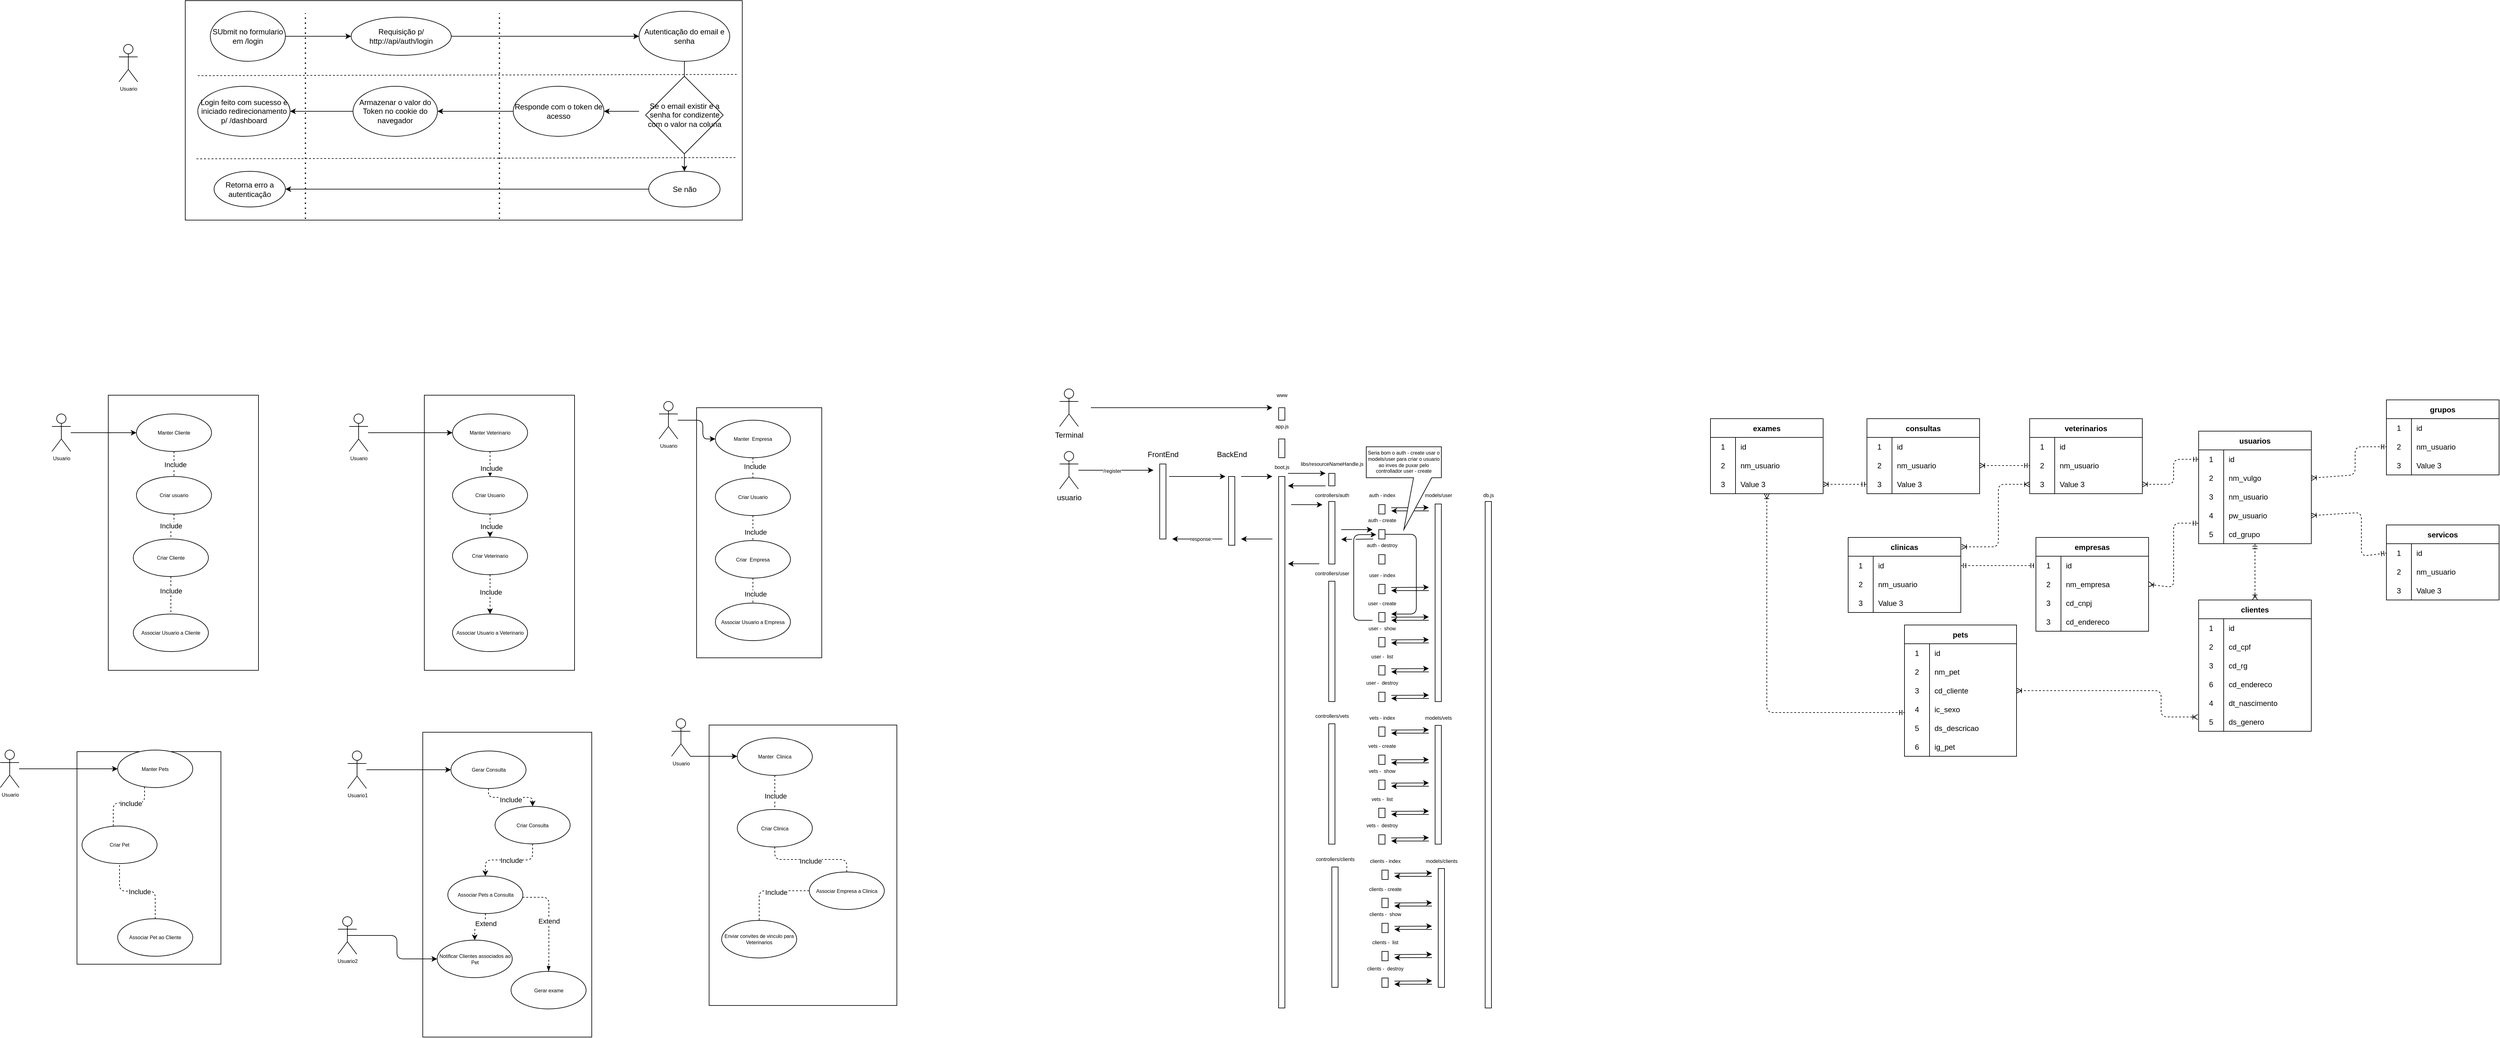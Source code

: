 <mxfile version="26.0.6">
  <diagram id="NHQM-c46RjmUnOCoPBYc" name="Page-1">
    <mxGraphModel dx="1680" dy="2386" grid="0" gridSize="10" guides="1" tooltips="1" connect="1" arrows="1" fold="1" page="0" pageScale="1" pageWidth="850" pageHeight="1100" math="0" shadow="0">
      <root>
        <mxCell id="0" />
        <mxCell id="1" parent="0" />
        <mxCell id="82" value="" style="rounded=0;whiteSpace=wrap;html=1;fontSize=8;" parent="1" vertex="1">
          <mxGeometry x="-560" y="-1020" width="240" height="440" as="geometry" />
        </mxCell>
        <mxCell id="6" style="edgeStyle=none;html=1;" parent="1" source="2" edge="1">
          <mxGeometry relative="1" as="geometry">
            <mxPoint x="1110" y="-900" as="targetPoint" />
          </mxGeometry>
        </mxCell>
        <mxCell id="15" value="&lt;span style=&quot;font-size: 8px;&quot;&gt;/register&lt;/span&gt;" style="edgeLabel;html=1;align=center;verticalAlign=middle;resizable=0;points=[];" parent="6" vertex="1" connectable="0">
          <mxGeometry x="-0.104" relative="1" as="geometry">
            <mxPoint as="offset" />
          </mxGeometry>
        </mxCell>
        <mxCell id="2" value="usuario" style="shape=umlActor;verticalLabelPosition=bottom;verticalAlign=top;html=1;outlineConnect=0;" parent="1" vertex="1">
          <mxGeometry x="960" y="-930" width="30" height="60" as="geometry" />
        </mxCell>
        <mxCell id="5" value="" style="rounded=0;whiteSpace=wrap;html=1;" parent="1" vertex="1">
          <mxGeometry x="1120" y="-910" width="10" height="120" as="geometry" />
        </mxCell>
        <mxCell id="7" value="FrontEnd" style="text;html=1;align=center;verticalAlign=middle;resizable=0;points=[];autosize=1;strokeColor=none;fillColor=none;" parent="1" vertex="1">
          <mxGeometry x="1090" y="-940" width="70" height="30" as="geometry" />
        </mxCell>
        <mxCell id="8" value="" style="endArrow=classic;html=1;" parent="1" edge="1">
          <mxGeometry width="50" height="50" relative="1" as="geometry">
            <mxPoint x="1135" y="-890" as="sourcePoint" />
            <mxPoint x="1225" y="-890" as="targetPoint" />
          </mxGeometry>
        </mxCell>
        <mxCell id="11" value="" style="rounded=0;whiteSpace=wrap;html=1;" parent="1" vertex="1">
          <mxGeometry x="1230" y="-890" width="10" height="110" as="geometry" />
        </mxCell>
        <mxCell id="12" value="BackEnd" style="text;html=1;align=center;verticalAlign=middle;resizable=0;points=[];autosize=1;strokeColor=none;fillColor=none;" parent="1" vertex="1">
          <mxGeometry x="1200" y="-940" width="70" height="30" as="geometry" />
        </mxCell>
        <mxCell id="13" value="" style="endArrow=classic;html=1;" parent="1" edge="1">
          <mxGeometry width="50" height="50" relative="1" as="geometry">
            <mxPoint x="1220" y="-790" as="sourcePoint" />
            <mxPoint x="1140" y="-790" as="targetPoint" />
          </mxGeometry>
        </mxCell>
        <mxCell id="18" value="response:&lt;br&gt;" style="edgeLabel;html=1;align=center;verticalAlign=middle;resizable=0;points=[];fontSize=8;" parent="13" vertex="1" connectable="0">
          <mxGeometry x="-0.156" relative="1" as="geometry">
            <mxPoint as="offset" />
          </mxGeometry>
        </mxCell>
        <mxCell id="21" value="" style="rounded=0;whiteSpace=wrap;html=1;" parent="1" vertex="1">
          <mxGeometry x="1310" y="-1000" width="10" height="20" as="geometry" />
        </mxCell>
        <mxCell id="22" value="" style="rounded=0;whiteSpace=wrap;html=1;" parent="1" vertex="1">
          <mxGeometry x="1310" y="-950" width="10" height="30" as="geometry" />
        </mxCell>
        <mxCell id="25" value="www" style="text;html=1;align=center;verticalAlign=middle;resizable=0;points=[];autosize=1;strokeColor=none;fillColor=none;fontSize=8;" parent="1" vertex="1">
          <mxGeometry x="1295" y="-1030" width="40" height="20" as="geometry" />
        </mxCell>
        <mxCell id="26" value="app.js" style="text;html=1;align=center;verticalAlign=middle;resizable=0;points=[];autosize=1;strokeColor=none;fillColor=none;fontSize=8;" parent="1" vertex="1">
          <mxGeometry x="1295" y="-980" width="40" height="20" as="geometry" />
        </mxCell>
        <mxCell id="27" value="" style="rounded=0;whiteSpace=wrap;html=1;" parent="1" vertex="1">
          <mxGeometry x="1310" y="-890" width="10" height="850" as="geometry" />
        </mxCell>
        <mxCell id="28" value="boot.js" style="text;html=1;align=center;verticalAlign=middle;resizable=0;points=[];autosize=1;strokeColor=none;fillColor=none;fontSize=8;" parent="1" vertex="1">
          <mxGeometry x="1290" y="-915" width="50" height="20" as="geometry" />
        </mxCell>
        <mxCell id="29" value="" style="rounded=0;whiteSpace=wrap;html=1;" parent="1" vertex="1">
          <mxGeometry x="1390" y="-895" width="10" height="20" as="geometry" />
        </mxCell>
        <mxCell id="30" value="libs/resourceNameHandle.js" style="text;html=1;align=center;verticalAlign=middle;resizable=0;points=[];autosize=1;strokeColor=none;fillColor=none;fontSize=8;" parent="1" vertex="1">
          <mxGeometry x="1335" y="-920" width="120" height="20" as="geometry" />
        </mxCell>
        <mxCell id="31" value="" style="endArrow=classic;html=1;fontSize=8;" parent="1" edge="1">
          <mxGeometry width="50" height="50" relative="1" as="geometry">
            <mxPoint x="1250" y="-890" as="sourcePoint" />
            <mxPoint x="1300" y="-890" as="targetPoint" />
          </mxGeometry>
        </mxCell>
        <mxCell id="32" value="" style="rounded=0;whiteSpace=wrap;html=1;" parent="1" vertex="1">
          <mxGeometry x="1390" y="-850" width="10" height="100" as="geometry" />
        </mxCell>
        <mxCell id="33" value="controllers/auth" style="text;html=1;align=center;verticalAlign=middle;resizable=0;points=[];autosize=1;strokeColor=none;fillColor=none;fontSize=8;" parent="1" vertex="1">
          <mxGeometry x="1355" y="-870" width="80" height="20" as="geometry" />
        </mxCell>
        <mxCell id="34" value="" style="rounded=0;whiteSpace=wrap;html=1;" parent="1" vertex="1">
          <mxGeometry x="1390" y="-722.5" width="10" height="192.5" as="geometry" />
        </mxCell>
        <mxCell id="35" value="controllers/user" style="text;html=1;align=center;verticalAlign=middle;resizable=0;points=[];autosize=1;strokeColor=none;fillColor=none;fontSize=8;" parent="1" vertex="1">
          <mxGeometry x="1355" y="-745" width="80" height="20" as="geometry" />
        </mxCell>
        <mxCell id="36" value="" style="endArrow=classic;html=1;fontSize=8;" parent="1" edge="1">
          <mxGeometry width="50" height="50" relative="1" as="geometry">
            <mxPoint x="1330" y="-845" as="sourcePoint" />
            <mxPoint x="1380" y="-844.85" as="targetPoint" />
          </mxGeometry>
        </mxCell>
        <mxCell id="40" value="" style="rounded=0;whiteSpace=wrap;html=1;" parent="1" vertex="1">
          <mxGeometry x="1470" y="-717.5" width="10" height="15" as="geometry" />
        </mxCell>
        <mxCell id="41" value="user - index" style="text;html=1;align=center;verticalAlign=middle;resizable=0;points=[];autosize=1;strokeColor=none;fillColor=none;fontSize=8;" parent="1" vertex="1">
          <mxGeometry x="1440" y="-742.5" width="70" height="20" as="geometry" />
        </mxCell>
        <mxCell id="42" value="" style="endArrow=classic;html=1;fontSize=8;" parent="1" edge="1">
          <mxGeometry width="50" height="50" relative="1" as="geometry">
            <mxPoint x="1410" y="-805" as="sourcePoint" />
            <mxPoint x="1460" y="-805" as="targetPoint" />
          </mxGeometry>
        </mxCell>
        <mxCell id="43" value="" style="endArrow=classic;html=1;fontSize=8;" parent="1" edge="1">
          <mxGeometry width="50" height="50" relative="1" as="geometry">
            <mxPoint x="1461" y="-790" as="sourcePoint" />
            <mxPoint x="1410" y="-789.34" as="targetPoint" />
          </mxGeometry>
        </mxCell>
        <mxCell id="50" value="" style="rounded=0;whiteSpace=wrap;html=1;" parent="1" vertex="1">
          <mxGeometry x="1470" y="-845" width="10" height="15" as="geometry" />
        </mxCell>
        <mxCell id="51" value="auth - index" style="text;html=1;align=center;verticalAlign=middle;resizable=0;points=[];autosize=1;strokeColor=none;fillColor=none;fontSize=8;" parent="1" vertex="1">
          <mxGeometry x="1440" y="-870" width="70" height="20" as="geometry" />
        </mxCell>
        <mxCell id="52" value="" style="endArrow=classic;html=1;fontSize=8;" parent="1" edge="1">
          <mxGeometry width="50" height="50" relative="1" as="geometry">
            <mxPoint x="1375" y="-750.33" as="sourcePoint" />
            <mxPoint x="1325" y="-750.33" as="targetPoint" />
          </mxGeometry>
        </mxCell>
        <mxCell id="53" value="" style="endArrow=classic;html=1;fontSize=8;" parent="1" edge="1">
          <mxGeometry width="50" height="50" relative="1" as="geometry">
            <mxPoint x="1300" y="-790" as="sourcePoint" />
            <mxPoint x="1250" y="-790" as="targetPoint" />
          </mxGeometry>
        </mxCell>
        <mxCell id="54" value="Terminal&lt;br&gt;" style="shape=umlActor;verticalLabelPosition=bottom;verticalAlign=top;html=1;outlineConnect=0;" parent="1" vertex="1">
          <mxGeometry x="960" y="-1030" width="30" height="60" as="geometry" />
        </mxCell>
        <mxCell id="55" value="" style="endArrow=classic;html=1;fontSize=8;" parent="1" edge="1">
          <mxGeometry width="50" height="50" relative="1" as="geometry">
            <mxPoint x="1010" y="-1000" as="sourcePoint" />
            <mxPoint x="1300" y="-1000" as="targetPoint" />
          </mxGeometry>
        </mxCell>
        <mxCell id="76" value="" style="whiteSpace=wrap;html=1;aspect=fixed;fontSize=8;strokeColor=none;" parent="1" vertex="1">
          <mxGeometry x="1427" y="-793" width="6" height="6" as="geometry" />
        </mxCell>
        <mxCell id="66" style="edgeStyle=orthogonalEdgeStyle;html=1;fontSize=8;startArrow=classic;startFill=1;endArrow=none;endFill=0;" parent="1" edge="1">
          <mxGeometry relative="1" as="geometry">
            <mxPoint x="1466" y="-797" as="sourcePoint" />
            <mxPoint x="1460" y="-660" as="targetPoint" />
            <Array as="points">
              <mxPoint x="1460" y="-797" />
              <mxPoint x="1430" y="-797" />
              <mxPoint x="1430" y="-660" />
            </Array>
          </mxGeometry>
        </mxCell>
        <mxCell id="56" value="" style="rounded=0;whiteSpace=wrap;html=1;" parent="1" vertex="1">
          <mxGeometry x="1470" y="-805" width="10" height="15" as="geometry" />
        </mxCell>
        <mxCell id="57" value="auth - create" style="text;html=1;align=center;verticalAlign=middle;resizable=0;points=[];autosize=1;strokeColor=none;fillColor=none;fontSize=8;" parent="1" vertex="1">
          <mxGeometry x="1440" y="-830" width="70" height="20" as="geometry" />
        </mxCell>
        <mxCell id="58" value="" style="rounded=0;whiteSpace=wrap;html=1;" parent="1" vertex="1">
          <mxGeometry x="1470" y="-765" width="10" height="15" as="geometry" />
        </mxCell>
        <mxCell id="59" value="auth - destroy" style="text;html=1;align=center;verticalAlign=middle;resizable=0;points=[];autosize=1;strokeColor=none;fillColor=none;fontSize=8;" parent="1" vertex="1">
          <mxGeometry x="1440" y="-790" width="70" height="20" as="geometry" />
        </mxCell>
        <mxCell id="61" value="" style="rounded=0;whiteSpace=wrap;html=1;fontSize=8;" parent="1" vertex="1">
          <mxGeometry x="1560" y="-846" width="10" height="316" as="geometry" />
        </mxCell>
        <mxCell id="62" value="models/user" style="text;html=1;align=center;verticalAlign=middle;resizable=0;points=[];autosize=1;strokeColor=none;fillColor=none;fontSize=8;" parent="1" vertex="1">
          <mxGeometry x="1530" y="-870" width="70" height="20" as="geometry" />
        </mxCell>
        <mxCell id="75" style="edgeStyle=orthogonalEdgeStyle;html=1;entryX=1;entryY=0.5;entryDx=0;entryDy=0;fontSize=8;startArrow=classic;startFill=1;endArrow=none;endFill=0;" parent="1" target="56" edge="1">
          <mxGeometry relative="1" as="geometry">
            <mxPoint x="1490" y="-670" as="sourcePoint" />
            <Array as="points">
              <mxPoint x="1530" y="-670" />
              <mxPoint x="1530" y="-797" />
            </Array>
          </mxGeometry>
        </mxCell>
        <mxCell id="64" value="" style="rounded=0;whiteSpace=wrap;html=1;" parent="1" vertex="1">
          <mxGeometry x="1470" y="-672.5" width="10" height="15" as="geometry" />
        </mxCell>
        <mxCell id="65" value="user - create" style="text;html=1;align=center;verticalAlign=middle;resizable=0;points=[];autosize=1;strokeColor=none;fillColor=none;fontSize=8;" parent="1" vertex="1">
          <mxGeometry x="1440" y="-697.5" width="70" height="20" as="geometry" />
        </mxCell>
        <mxCell id="67" value="" style="endArrow=classic;html=1;fontSize=8;" parent="1" edge="1">
          <mxGeometry width="50" height="50" relative="1" as="geometry">
            <mxPoint x="1490" y="-665" as="sourcePoint" />
            <mxPoint x="1550" y="-665.31" as="targetPoint" />
          </mxGeometry>
        </mxCell>
        <mxCell id="68" value="" style="rounded=0;whiteSpace=wrap;html=1;" parent="1" vertex="1">
          <mxGeometry x="1470" y="-632.5" width="10" height="15" as="geometry" />
        </mxCell>
        <mxCell id="69" value="user -&amp;nbsp; show" style="text;html=1;align=center;verticalAlign=middle;resizable=0;points=[];autosize=1;strokeColor=none;fillColor=none;fontSize=8;" parent="1" vertex="1">
          <mxGeometry x="1440" y="-657.5" width="70" height="20" as="geometry" />
        </mxCell>
        <mxCell id="70" value="" style="rounded=0;whiteSpace=wrap;html=1;" parent="1" vertex="1">
          <mxGeometry x="1470" y="-587.5" width="10" height="15" as="geometry" />
        </mxCell>
        <mxCell id="71" value="user -&amp;nbsp; list" style="text;html=1;align=center;verticalAlign=middle;resizable=0;points=[];autosize=1;strokeColor=none;fillColor=none;fontSize=8;" parent="1" vertex="1">
          <mxGeometry x="1445" y="-612.5" width="60" height="20" as="geometry" />
        </mxCell>
        <mxCell id="72" value="" style="rounded=0;whiteSpace=wrap;html=1;" parent="1" vertex="1">
          <mxGeometry x="1470" y="-545" width="10" height="15" as="geometry" />
        </mxCell>
        <mxCell id="73" value="user -&amp;nbsp; destroy" style="text;html=1;align=center;verticalAlign=middle;resizable=0;points=[];autosize=1;strokeColor=none;fillColor=none;fontSize=8;" parent="1" vertex="1">
          <mxGeometry x="1440" y="-570" width="70" height="20" as="geometry" />
        </mxCell>
        <mxCell id="74" value="" style="endArrow=none;html=1;fontSize=8;startArrow=classic;startFill=1;endFill=0;" parent="1" edge="1">
          <mxGeometry width="50" height="50" relative="1" as="geometry">
            <mxPoint x="1490" y="-660" as="sourcePoint" />
            <mxPoint x="1550" y="-660" as="targetPoint" />
          </mxGeometry>
        </mxCell>
        <mxCell id="88" style="edgeStyle=orthogonalEdgeStyle;html=1;fontSize=8;startArrow=none;startFill=0;endArrow=none;endFill=0;dashed=1;" parent="1" source="83" target="84" edge="1">
          <mxGeometry relative="1" as="geometry" />
        </mxCell>
        <mxCell id="F1zUQxr9TP6zrub7mGgl-578" value="Include" style="edgeLabel;html=1;align=center;verticalAlign=middle;resizable=0;points=[];" vertex="1" connectable="0" parent="88">
          <mxGeometry x="0.05" y="2" relative="1" as="geometry">
            <mxPoint as="offset" />
          </mxGeometry>
        </mxCell>
        <mxCell id="83" value="Manter Cliente" style="ellipse;whiteSpace=wrap;html=1;fontSize=8;" parent="1" vertex="1">
          <mxGeometry x="-515" y="-990" width="120" height="60" as="geometry" />
        </mxCell>
        <mxCell id="89" style="edgeStyle=orthogonalEdgeStyle;html=1;entryX=0.5;entryY=0;entryDx=0;entryDy=0;fontSize=8;startArrow=none;startFill=0;endArrow=none;endFill=0;dashed=1;" parent="1" source="84" target="85" edge="1">
          <mxGeometry relative="1" as="geometry" />
        </mxCell>
        <mxCell id="F1zUQxr9TP6zrub7mGgl-579" value="Include" style="edgeLabel;html=1;align=center;verticalAlign=middle;resizable=0;points=[];" vertex="1" connectable="0" parent="89">
          <mxGeometry x="0.111" y="-1" relative="1" as="geometry">
            <mxPoint x="1" y="-1" as="offset" />
          </mxGeometry>
        </mxCell>
        <mxCell id="84" value="Criar usuario&lt;span style=&quot;color: rgba(0, 0, 0, 0); font-family: monospace; font-size: 0px; text-align: start;&quot;&gt;%3CmxGraphModel%3E%3Croot%3E%3CmxCell%20id%3D%220%22%2F%3E%3CmxCell%20id%3D%221%22%20parent%3D%220%22%2F%3E%3CmxCell%20id%3D%222%22%20value%3D%22Manter%20Cliente%22%20style%3D%22ellipse%3BwhiteSpace%3Dwrap%3Bhtml%3D1%3BfontSize%3D8%3B%22%20vertex%3D%221%22%20parent%3D%221%22%3E%3CmxGeometry%20x%3D%22210%22%20y%3D%22750%22%20width%3D%22120%22%20height%3D%2260%22%20as%3D%22geometry%22%2F%3E%3C%2FmxCell%3E%3C%2Froot%3E%3C%2FmxGraphModel%3E&lt;/span&gt;" style="ellipse;whiteSpace=wrap;html=1;fontSize=8;" parent="1" vertex="1">
          <mxGeometry x="-515" y="-890" width="120" height="60" as="geometry" />
        </mxCell>
        <mxCell id="90" style="edgeStyle=orthogonalEdgeStyle;html=1;fontSize=8;startArrow=none;startFill=0;endArrow=none;endFill=0;dashed=1;" parent="1" source="85" target="86" edge="1">
          <mxGeometry relative="1" as="geometry" />
        </mxCell>
        <mxCell id="F1zUQxr9TP6zrub7mGgl-580" value="Include" style="edgeLabel;html=1;align=center;verticalAlign=middle;resizable=0;points=[];" vertex="1" connectable="0" parent="90">
          <mxGeometry x="-0.233" relative="1" as="geometry">
            <mxPoint as="offset" />
          </mxGeometry>
        </mxCell>
        <mxCell id="85" value="Criar Cliente" style="ellipse;whiteSpace=wrap;html=1;fontSize=8;" parent="1" vertex="1">
          <mxGeometry x="-520" y="-790" width="120" height="60" as="geometry" />
        </mxCell>
        <mxCell id="86" value="Associar Usuario a Cliente" style="ellipse;whiteSpace=wrap;html=1;fontSize=8;" parent="1" vertex="1">
          <mxGeometry x="-520" y="-670" width="120" height="60" as="geometry" />
        </mxCell>
        <mxCell id="98" style="edgeStyle=orthogonalEdgeStyle;html=1;fontSize=8;startArrow=none;startFill=0;endArrow=classic;endFill=1;" parent="1" source="91" target="83" edge="1">
          <mxGeometry relative="1" as="geometry" />
        </mxCell>
        <mxCell id="91" value="Usuario&lt;br&gt;" style="shape=umlActor;verticalLabelPosition=bottom;verticalAlign=top;html=1;outlineConnect=0;fontSize=8;" parent="1" vertex="1">
          <mxGeometry x="-650" y="-990" width="30" height="60" as="geometry" />
        </mxCell>
        <mxCell id="100" value="" style="rounded=0;whiteSpace=wrap;html=1;fontSize=8;" parent="1" vertex="1">
          <mxGeometry x="-55" y="-1020" width="240" height="440" as="geometry" />
        </mxCell>
        <mxCell id="103" style="edgeStyle=orthogonalEdgeStyle;html=1;fontSize=8;startArrow=none;startFill=0;endArrow=classic;endFill=1;dashed=1;" parent="1" source="104" target="106" edge="1">
          <mxGeometry relative="1" as="geometry" />
        </mxCell>
        <mxCell id="F1zUQxr9TP6zrub7mGgl-581" value="Include" style="edgeLabel;html=1;align=center;verticalAlign=middle;resizable=0;points=[];" vertex="1" connectable="0" parent="103">
          <mxGeometry x="0.35" y="2" relative="1" as="geometry">
            <mxPoint as="offset" />
          </mxGeometry>
        </mxCell>
        <mxCell id="104" value="Manter Veterinario" style="ellipse;whiteSpace=wrap;html=1;fontSize=8;" parent="1" vertex="1">
          <mxGeometry x="-10" y="-990" width="120" height="60" as="geometry" />
        </mxCell>
        <mxCell id="105" style="edgeStyle=orthogonalEdgeStyle;html=1;entryX=0.5;entryY=0;entryDx=0;entryDy=0;fontSize=8;startArrow=none;startFill=0;endArrow=classic;endFill=1;dashed=1;" parent="1" source="106" target="108" edge="1">
          <mxGeometry relative="1" as="geometry" />
        </mxCell>
        <mxCell id="F1zUQxr9TP6zrub7mGgl-582" value="Include" style="edgeLabel;html=1;align=center;verticalAlign=middle;resizable=0;points=[];" vertex="1" connectable="0" parent="105">
          <mxGeometry x="0.081" y="2" relative="1" as="geometry">
            <mxPoint as="offset" />
          </mxGeometry>
        </mxCell>
        <mxCell id="106" value="Criar Usuario&lt;span style=&quot;color: rgba(0, 0, 0, 0); font-family: monospace; font-size: 0px; text-align: start;&quot;&gt;%3CmxGraphModel%3E%3Croot%3E%3CmxCell%20id%3D%220%22%2F%3E%3CmxCell%20id%3D%221%22%20parent%3D%220%22%2F%3E%3CmxCell%20id%3D%222%22%20value%3D%22Manter%20Cliente%22%20style%3D%22ellipse%3BwhiteSpace%3Dwrap%3Bhtml%3D1%3BfontSize%3D8%3B%22%20vertex%3D%221%22%20parent%3D%221%22%3E%3CmxGeometry%20x%3D%22210%22%20y%3D%22750%22%20width%3D%22120%22%20height%3D%2260%22%20as%3D%22geometry%22%2F%3E%3C%2FmxCell%3E%3C%2Froot%3E%3C%2FmxGraphModel&lt;/span&gt;" style="ellipse;whiteSpace=wrap;html=1;fontSize=8;" parent="1" vertex="1">
          <mxGeometry x="-10" y="-890" width="120" height="60" as="geometry" />
        </mxCell>
        <mxCell id="107" style="edgeStyle=orthogonalEdgeStyle;html=1;fontSize=8;startArrow=none;startFill=0;endArrow=classic;endFill=1;dashed=1;" parent="1" source="108" target="109" edge="1">
          <mxGeometry relative="1" as="geometry" />
        </mxCell>
        <mxCell id="F1zUQxr9TP6zrub7mGgl-583" value="Include" style="edgeLabel;html=1;align=center;verticalAlign=middle;resizable=0;points=[];" vertex="1" connectable="0" parent="107">
          <mxGeometry x="-0.111" y="1" relative="1" as="geometry">
            <mxPoint as="offset" />
          </mxGeometry>
        </mxCell>
        <mxCell id="108" value="Criar Veterinario" style="ellipse;whiteSpace=wrap;html=1;fontSize=8;" parent="1" vertex="1">
          <mxGeometry x="-10" y="-793" width="120" height="60" as="geometry" />
        </mxCell>
        <mxCell id="109" value="Associar Usuario a Veterinario" style="ellipse;whiteSpace=wrap;html=1;fontSize=8;" parent="1" vertex="1">
          <mxGeometry x="-10" y="-670" width="120" height="60" as="geometry" />
        </mxCell>
        <mxCell id="110" style="edgeStyle=orthogonalEdgeStyle;html=1;fontSize=8;startArrow=none;startFill=0;endArrow=classic;endFill=1;" parent="1" source="111" target="104" edge="1">
          <mxGeometry relative="1" as="geometry" />
        </mxCell>
        <mxCell id="111" value="Usuario&lt;br&gt;" style="shape=umlActor;verticalLabelPosition=bottom;verticalAlign=top;html=1;outlineConnect=0;fontSize=8;" parent="1" vertex="1">
          <mxGeometry x="-175" y="-990" width="30" height="60" as="geometry" />
        </mxCell>
        <mxCell id="114" value="" style="rounded=0;whiteSpace=wrap;html=1;fontSize=8;" parent="1" vertex="1">
          <mxGeometry x="380" y="-1000" width="200" height="400" as="geometry" />
        </mxCell>
        <mxCell id="117" style="edgeStyle=orthogonalEdgeStyle;html=1;fontSize=8;startArrow=none;startFill=0;endArrow=none;endFill=0;dashed=1;" parent="1" source="118" target="120" edge="1">
          <mxGeometry relative="1" as="geometry" />
        </mxCell>
        <mxCell id="F1zUQxr9TP6zrub7mGgl-586" value="Include" style="edgeLabel;html=1;align=center;verticalAlign=middle;resizable=0;points=[];" vertex="1" connectable="0" parent="117">
          <mxGeometry x="-0.139" y="3" relative="1" as="geometry">
            <mxPoint as="offset" />
          </mxGeometry>
        </mxCell>
        <mxCell id="118" value="Manter&amp;nbsp; Empresa" style="ellipse;whiteSpace=wrap;html=1;fontSize=8;" parent="1" vertex="1">
          <mxGeometry x="410" y="-980" width="120" height="60" as="geometry" />
        </mxCell>
        <mxCell id="119" style="edgeStyle=orthogonalEdgeStyle;html=1;entryX=0.5;entryY=0;entryDx=0;entryDy=0;fontSize=8;startArrow=none;startFill=0;endArrow=none;endFill=0;dashed=1;" parent="1" source="120" target="122" edge="1">
          <mxGeometry relative="1" as="geometry" />
        </mxCell>
        <mxCell id="F1zUQxr9TP6zrub7mGgl-585" value="Include" style="edgeLabel;html=1;align=center;verticalAlign=middle;resizable=0;points=[];" vertex="1" connectable="0" parent="119">
          <mxGeometry x="0.325" y="4" relative="1" as="geometry">
            <mxPoint as="offset" />
          </mxGeometry>
        </mxCell>
        <mxCell id="120" value="Criar Usuario&lt;span style=&quot;color: rgba(0, 0, 0, 0); font-family: monospace; font-size: 0px; text-align: start;&quot;&gt;%3CmxGraphModel%3E%3Croot%3E%3CmxCell%20id%3D%220%22%2F%3E%3CmxCell%20id%3D%221%22%20parent%3D%220%22%2F%3E%3CmxCell%20id%3D%222%22%20value%3D%22Manter%20Cliente%22%20style%3D%22ellipse%3BwhiteSpace%3Dwrap%3Bhtml%3D1%3BfontSize%3D8%3B%22%20vertex%3D%221%22%20parent%3D%221%22%3E%3CmxGeometry%20x%3D%22210%22%20y%3D%22750%22%20width%3D%22120%22%20height%3D%2260%22%20as%3D%22geometry%22%2F%3E%3C%2FmxCell%3E%3C%2Froot%3E%3C%2FmxGraphModel&lt;/span&gt;" style="ellipse;whiteSpace=wrap;html=1;fontSize=8;" parent="1" vertex="1">
          <mxGeometry x="410" y="-887.5" width="120" height="60" as="geometry" />
        </mxCell>
        <mxCell id="121" style="edgeStyle=orthogonalEdgeStyle;html=1;fontSize=8;startArrow=none;startFill=0;endArrow=none;endFill=0;dashed=1;" parent="1" source="122" target="123" edge="1">
          <mxGeometry relative="1" as="geometry" />
        </mxCell>
        <mxCell id="F1zUQxr9TP6zrub7mGgl-584" value="Include" style="edgeLabel;html=1;align=center;verticalAlign=middle;resizable=0;points=[];" vertex="1" connectable="0" parent="121">
          <mxGeometry x="0.275" y="4" relative="1" as="geometry">
            <mxPoint as="offset" />
          </mxGeometry>
        </mxCell>
        <mxCell id="122" value="Criar&amp;nbsp; Empresa" style="ellipse;whiteSpace=wrap;html=1;fontSize=8;" parent="1" vertex="1">
          <mxGeometry x="410" y="-787.5" width="120" height="60" as="geometry" />
        </mxCell>
        <mxCell id="123" value="Associar Usuario a Empresa" style="ellipse;whiteSpace=wrap;html=1;fontSize=8;" parent="1" vertex="1">
          <mxGeometry x="410" y="-687.5" width="120" height="60" as="geometry" />
        </mxCell>
        <mxCell id="124" style="edgeStyle=orthogonalEdgeStyle;html=1;fontSize=8;startArrow=none;startFill=0;endArrow=classic;endFill=1;" parent="1" source="125" target="118" edge="1">
          <mxGeometry relative="1" as="geometry">
            <Array as="points">
              <mxPoint x="390" y="-980" />
              <mxPoint x="390" y="-950" />
            </Array>
          </mxGeometry>
        </mxCell>
        <mxCell id="125" value="Usuario&lt;br&gt;" style="shape=umlActor;verticalLabelPosition=bottom;verticalAlign=top;html=1;outlineConnect=0;fontSize=8;" parent="1" vertex="1">
          <mxGeometry x="320" y="-1010" width="30" height="60" as="geometry" />
        </mxCell>
        <mxCell id="143" value="" style="rounded=0;whiteSpace=wrap;html=1;" parent="1" vertex="1">
          <mxGeometry x="1390" y="-494.5" width="10" height="192.5" as="geometry" />
        </mxCell>
        <mxCell id="144" value="controllers/vets" style="text;html=1;align=center;verticalAlign=middle;resizable=0;points=[];autosize=1;strokeColor=none;fillColor=none;fontSize=8;" parent="1" vertex="1">
          <mxGeometry x="1355" y="-517" width="80" height="20" as="geometry" />
        </mxCell>
        <mxCell id="145" value="" style="rounded=0;whiteSpace=wrap;html=1;" parent="1" vertex="1">
          <mxGeometry x="1470" y="-489.5" width="10" height="15" as="geometry" />
        </mxCell>
        <mxCell id="146" value="vets - index" style="text;html=1;align=center;verticalAlign=middle;resizable=0;points=[];autosize=1;strokeColor=none;fillColor=none;fontSize=8;" parent="1" vertex="1">
          <mxGeometry x="1445" y="-514.5" width="60" height="20" as="geometry" />
        </mxCell>
        <mxCell id="147" value="" style="rounded=0;whiteSpace=wrap;html=1;fontSize=8;" parent="1" vertex="1">
          <mxGeometry x="1560" y="-492" width="10" height="190" as="geometry" />
        </mxCell>
        <mxCell id="148" value="models/vets" style="text;html=1;align=center;verticalAlign=middle;resizable=0;points=[];autosize=1;strokeColor=none;fillColor=none;fontSize=8;" parent="1" vertex="1">
          <mxGeometry x="1530" y="-514.5" width="70" height="20" as="geometry" />
        </mxCell>
        <mxCell id="149" value="" style="rounded=0;whiteSpace=wrap;html=1;" parent="1" vertex="1">
          <mxGeometry x="1470" y="-444.5" width="10" height="15" as="geometry" />
        </mxCell>
        <mxCell id="150" value="vets - create" style="text;html=1;align=center;verticalAlign=middle;resizable=0;points=[];autosize=1;strokeColor=none;fillColor=none;fontSize=8;" parent="1" vertex="1">
          <mxGeometry x="1440" y="-469.5" width="70" height="20" as="geometry" />
        </mxCell>
        <mxCell id="151" value="" style="endArrow=classic;html=1;fontSize=8;" parent="1" edge="1">
          <mxGeometry width="50" height="50" relative="1" as="geometry">
            <mxPoint x="1490" y="-437" as="sourcePoint" />
            <mxPoint x="1550" y="-437.31" as="targetPoint" />
          </mxGeometry>
        </mxCell>
        <mxCell id="152" value="" style="rounded=0;whiteSpace=wrap;html=1;" parent="1" vertex="1">
          <mxGeometry x="1470" y="-404.5" width="10" height="15" as="geometry" />
        </mxCell>
        <mxCell id="153" value="vets -&amp;nbsp; show" style="text;html=1;align=center;verticalAlign=middle;resizable=0;points=[];autosize=1;strokeColor=none;fillColor=none;fontSize=8;" parent="1" vertex="1">
          <mxGeometry x="1440" y="-429.5" width="70" height="20" as="geometry" />
        </mxCell>
        <mxCell id="154" value="" style="rounded=0;whiteSpace=wrap;html=1;" parent="1" vertex="1">
          <mxGeometry x="1470" y="-359.5" width="10" height="15" as="geometry" />
        </mxCell>
        <mxCell id="155" value="vets -&amp;nbsp; list" style="text;html=1;align=center;verticalAlign=middle;resizable=0;points=[];autosize=1;strokeColor=none;fillColor=none;fontSize=8;" parent="1" vertex="1">
          <mxGeometry x="1445" y="-384.5" width="60" height="20" as="geometry" />
        </mxCell>
        <mxCell id="156" value="" style="rounded=0;whiteSpace=wrap;html=1;" parent="1" vertex="1">
          <mxGeometry x="1470" y="-317" width="10" height="15" as="geometry" />
        </mxCell>
        <mxCell id="157" value="vets -&amp;nbsp; destroy" style="text;html=1;align=center;verticalAlign=middle;resizable=0;points=[];autosize=1;strokeColor=none;fillColor=none;fontSize=8;" parent="1" vertex="1">
          <mxGeometry x="1440" y="-342" width="70" height="20" as="geometry" />
        </mxCell>
        <mxCell id="158" value="" style="endArrow=none;html=1;fontSize=8;startArrow=classic;startFill=1;endFill=0;" parent="1" edge="1">
          <mxGeometry width="50" height="50" relative="1" as="geometry">
            <mxPoint x="1490" y="-432" as="sourcePoint" />
            <mxPoint x="1550" y="-432" as="targetPoint" />
          </mxGeometry>
        </mxCell>
        <mxCell id="165" value="" style="endArrow=classic;html=1;fontSize=8;" parent="1" edge="1">
          <mxGeometry width="50" height="50" relative="1" as="geometry">
            <mxPoint x="1490" y="-399.62" as="sourcePoint" />
            <mxPoint x="1550" y="-399.93" as="targetPoint" />
          </mxGeometry>
        </mxCell>
        <mxCell id="166" value="" style="endArrow=none;html=1;fontSize=8;startArrow=classic;startFill=1;endFill=0;" parent="1" edge="1">
          <mxGeometry width="50" height="50" relative="1" as="geometry">
            <mxPoint x="1490" y="-394.62" as="sourcePoint" />
            <mxPoint x="1550" y="-394.62" as="targetPoint" />
          </mxGeometry>
        </mxCell>
        <mxCell id="173" value="" style="endArrow=classic;html=1;fontSize=8;" parent="1" edge="1">
          <mxGeometry width="50" height="50" relative="1" as="geometry">
            <mxPoint x="1490" y="-354.52" as="sourcePoint" />
            <mxPoint x="1550" y="-354.83" as="targetPoint" />
          </mxGeometry>
        </mxCell>
        <mxCell id="174" value="" style="endArrow=none;html=1;fontSize=8;startArrow=classic;startFill=1;endFill=0;" parent="1" edge="1">
          <mxGeometry width="50" height="50" relative="1" as="geometry">
            <mxPoint x="1490" y="-349.52" as="sourcePoint" />
            <mxPoint x="1550" y="-349.52" as="targetPoint" />
          </mxGeometry>
        </mxCell>
        <mxCell id="175" value="" style="endArrow=classic;html=1;fontSize=8;" parent="1" edge="1">
          <mxGeometry width="50" height="50" relative="1" as="geometry">
            <mxPoint x="1490" y="-312.02" as="sourcePoint" />
            <mxPoint x="1550" y="-312.33" as="targetPoint" />
          </mxGeometry>
        </mxCell>
        <mxCell id="176" value="" style="endArrow=none;html=1;fontSize=8;startArrow=classic;startFill=1;endFill=0;" parent="1" edge="1">
          <mxGeometry width="50" height="50" relative="1" as="geometry">
            <mxPoint x="1490" y="-307.02" as="sourcePoint" />
            <mxPoint x="1550" y="-307.02" as="targetPoint" />
          </mxGeometry>
        </mxCell>
        <mxCell id="177" value="" style="endArrow=classic;html=1;fontSize=8;" parent="1" edge="1">
          <mxGeometry width="50" height="50" relative="1" as="geometry">
            <mxPoint x="1490" y="-484.52" as="sourcePoint" />
            <mxPoint x="1550" y="-484.83" as="targetPoint" />
          </mxGeometry>
        </mxCell>
        <mxCell id="178" value="" style="endArrow=none;html=1;fontSize=8;startArrow=classic;startFill=1;endFill=0;" parent="1" edge="1">
          <mxGeometry width="50" height="50" relative="1" as="geometry">
            <mxPoint x="1490" y="-479.52" as="sourcePoint" />
            <mxPoint x="1550" y="-479.52" as="targetPoint" />
          </mxGeometry>
        </mxCell>
        <mxCell id="179" value="" style="endArrow=classic;html=1;fontSize=8;" parent="1" edge="1">
          <mxGeometry width="50" height="50" relative="1" as="geometry">
            <mxPoint x="1490" y="-540.02" as="sourcePoint" />
            <mxPoint x="1550" y="-540.33" as="targetPoint" />
          </mxGeometry>
        </mxCell>
        <mxCell id="180" value="" style="endArrow=none;html=1;fontSize=8;startArrow=classic;startFill=1;endFill=0;" parent="1" edge="1">
          <mxGeometry width="50" height="50" relative="1" as="geometry">
            <mxPoint x="1490" y="-535.02" as="sourcePoint" />
            <mxPoint x="1550" y="-535.02" as="targetPoint" />
          </mxGeometry>
        </mxCell>
        <mxCell id="183" value="" style="endArrow=classic;html=1;fontSize=8;" parent="1" edge="1">
          <mxGeometry width="50" height="50" relative="1" as="geometry">
            <mxPoint x="1490" y="-582.52" as="sourcePoint" />
            <mxPoint x="1550.0" y="-582.83" as="targetPoint" />
          </mxGeometry>
        </mxCell>
        <mxCell id="184" value="" style="endArrow=none;html=1;fontSize=8;startArrow=classic;startFill=1;endFill=0;" parent="1" edge="1">
          <mxGeometry width="50" height="50" relative="1" as="geometry">
            <mxPoint x="1490" y="-577.52" as="sourcePoint" />
            <mxPoint x="1550.0" y="-577.52" as="targetPoint" />
          </mxGeometry>
        </mxCell>
        <mxCell id="185" value="" style="endArrow=classic;html=1;fontSize=8;" parent="1" edge="1">
          <mxGeometry width="50" height="50" relative="1" as="geometry">
            <mxPoint x="1490" y="-628.77" as="sourcePoint" />
            <mxPoint x="1550.0" y="-629.08" as="targetPoint" />
          </mxGeometry>
        </mxCell>
        <mxCell id="186" value="" style="endArrow=none;html=1;fontSize=8;startArrow=classic;startFill=1;endFill=0;" parent="1" edge="1">
          <mxGeometry width="50" height="50" relative="1" as="geometry">
            <mxPoint x="1490" y="-623.77" as="sourcePoint" />
            <mxPoint x="1550.0" y="-623.77" as="targetPoint" />
          </mxGeometry>
        </mxCell>
        <mxCell id="187" value="" style="endArrow=classic;html=1;fontSize=8;" parent="1" edge="1">
          <mxGeometry width="50" height="50" relative="1" as="geometry">
            <mxPoint x="1490" y="-712.52" as="sourcePoint" />
            <mxPoint x="1550.0" y="-712.83" as="targetPoint" />
          </mxGeometry>
        </mxCell>
        <mxCell id="188" value="" style="endArrow=none;html=1;fontSize=8;startArrow=classic;startFill=1;endFill=0;" parent="1" edge="1">
          <mxGeometry width="50" height="50" relative="1" as="geometry">
            <mxPoint x="1490" y="-707.52" as="sourcePoint" />
            <mxPoint x="1550.0" y="-707.52" as="targetPoint" />
          </mxGeometry>
        </mxCell>
        <mxCell id="191" value="" style="endArrow=classic;html=1;fontSize=8;" parent="1" edge="1">
          <mxGeometry width="50" height="50" relative="1" as="geometry">
            <mxPoint x="1490" y="-839.98" as="sourcePoint" />
            <mxPoint x="1550.0" y="-840.29" as="targetPoint" />
          </mxGeometry>
        </mxCell>
        <mxCell id="192" value="" style="endArrow=none;html=1;fontSize=8;startArrow=classic;startFill=1;endFill=0;" parent="1" edge="1">
          <mxGeometry width="50" height="50" relative="1" as="geometry">
            <mxPoint x="1490" y="-834.98" as="sourcePoint" />
            <mxPoint x="1550.0" y="-834.98" as="targetPoint" />
          </mxGeometry>
        </mxCell>
        <mxCell id="193" value="db.js" style="text;html=1;align=center;verticalAlign=middle;resizable=0;points=[];autosize=1;strokeColor=none;fillColor=none;fontSize=8;" parent="1" vertex="1">
          <mxGeometry x="1625" y="-870" width="40" height="20" as="geometry" />
        </mxCell>
        <mxCell id="281" value="" style="rounded=0;whiteSpace=wrap;html=1;" parent="1" vertex="1">
          <mxGeometry x="1395" y="-265.5" width="10" height="192.5" as="geometry" />
        </mxCell>
        <mxCell id="282" value="controllers/clients" style="text;html=1;align=center;verticalAlign=middle;resizable=0;points=[];autosize=1;strokeColor=none;fillColor=none;fontSize=8;" parent="1" vertex="1">
          <mxGeometry x="1355" y="-288" width="90" height="20" as="geometry" />
        </mxCell>
        <mxCell id="283" value="" style="rounded=0;whiteSpace=wrap;html=1;" parent="1" vertex="1">
          <mxGeometry x="1475" y="-260.5" width="10" height="15" as="geometry" />
        </mxCell>
        <mxCell id="284" value="clients - index" style="text;html=1;align=center;verticalAlign=middle;resizable=0;points=[];autosize=1;strokeColor=none;fillColor=none;fontSize=8;" parent="1" vertex="1">
          <mxGeometry x="1445" y="-285.5" width="70" height="20" as="geometry" />
        </mxCell>
        <mxCell id="285" value="" style="rounded=0;whiteSpace=wrap;html=1;fontSize=8;" parent="1" vertex="1">
          <mxGeometry x="1565" y="-263" width="10" height="190" as="geometry" />
        </mxCell>
        <mxCell id="286" value="models/clients" style="text;html=1;align=center;verticalAlign=middle;resizable=0;points=[];autosize=1;strokeColor=none;fillColor=none;fontSize=8;" parent="1" vertex="1">
          <mxGeometry x="1535" y="-285.5" width="70" height="20" as="geometry" />
        </mxCell>
        <mxCell id="287" value="" style="rounded=0;whiteSpace=wrap;html=1;" parent="1" vertex="1">
          <mxGeometry x="1475" y="-215.5" width="10" height="15" as="geometry" />
        </mxCell>
        <mxCell id="288" value="clients - create" style="text;html=1;align=center;verticalAlign=middle;resizable=0;points=[];autosize=1;strokeColor=none;fillColor=none;fontSize=8;" parent="1" vertex="1">
          <mxGeometry x="1440" y="-240.5" width="80" height="20" as="geometry" />
        </mxCell>
        <mxCell id="289" value="" style="endArrow=classic;html=1;fontSize=8;" parent="1" edge="1">
          <mxGeometry width="50" height="50" relative="1" as="geometry">
            <mxPoint x="1495" y="-208" as="sourcePoint" />
            <mxPoint x="1555" y="-208.31" as="targetPoint" />
          </mxGeometry>
        </mxCell>
        <mxCell id="290" value="" style="rounded=0;whiteSpace=wrap;html=1;" parent="1" vertex="1">
          <mxGeometry x="1475" y="-175.5" width="10" height="15" as="geometry" />
        </mxCell>
        <mxCell id="291" value="clients -&amp;nbsp; show" style="text;html=1;align=center;verticalAlign=middle;resizable=0;points=[];autosize=1;strokeColor=none;fillColor=none;fontSize=8;" parent="1" vertex="1">
          <mxGeometry x="1445" y="-200.5" width="70" height="20" as="geometry" />
        </mxCell>
        <mxCell id="292" value="" style="rounded=0;whiteSpace=wrap;html=1;" parent="1" vertex="1">
          <mxGeometry x="1475" y="-130.5" width="10" height="15" as="geometry" />
        </mxCell>
        <mxCell id="293" value="clients -&amp;nbsp; list" style="text;html=1;align=center;verticalAlign=middle;resizable=0;points=[];autosize=1;strokeColor=none;fillColor=none;fontSize=8;" parent="1" vertex="1">
          <mxGeometry x="1445" y="-155.5" width="70" height="20" as="geometry" />
        </mxCell>
        <mxCell id="294" value="" style="rounded=0;whiteSpace=wrap;html=1;" parent="1" vertex="1">
          <mxGeometry x="1475" y="-88" width="10" height="15" as="geometry" />
        </mxCell>
        <mxCell id="295" value="clients -&amp;nbsp; destroy" style="text;html=1;align=center;verticalAlign=middle;resizable=0;points=[];autosize=1;strokeColor=none;fillColor=none;fontSize=8;" parent="1" vertex="1">
          <mxGeometry x="1440" y="-113" width="80" height="20" as="geometry" />
        </mxCell>
        <mxCell id="296" value="" style="endArrow=none;html=1;fontSize=8;startArrow=classic;startFill=1;endFill=0;" parent="1" edge="1">
          <mxGeometry width="50" height="50" relative="1" as="geometry">
            <mxPoint x="1495" y="-203" as="sourcePoint" />
            <mxPoint x="1555" y="-203" as="targetPoint" />
          </mxGeometry>
        </mxCell>
        <mxCell id="297" value="" style="endArrow=classic;html=1;fontSize=8;" parent="1" edge="1">
          <mxGeometry width="50" height="50" relative="1" as="geometry">
            <mxPoint x="1495" y="-170.62" as="sourcePoint" />
            <mxPoint x="1555" y="-170.93" as="targetPoint" />
          </mxGeometry>
        </mxCell>
        <mxCell id="298" value="" style="endArrow=none;html=1;fontSize=8;startArrow=classic;startFill=1;endFill=0;" parent="1" edge="1">
          <mxGeometry width="50" height="50" relative="1" as="geometry">
            <mxPoint x="1495" y="-165.62" as="sourcePoint" />
            <mxPoint x="1555" y="-165.62" as="targetPoint" />
          </mxGeometry>
        </mxCell>
        <mxCell id="299" value="" style="endArrow=classic;html=1;fontSize=8;" parent="1" edge="1">
          <mxGeometry width="50" height="50" relative="1" as="geometry">
            <mxPoint x="1495" y="-125.52" as="sourcePoint" />
            <mxPoint x="1555" y="-125.83" as="targetPoint" />
          </mxGeometry>
        </mxCell>
        <mxCell id="300" value="" style="endArrow=none;html=1;fontSize=8;startArrow=classic;startFill=1;endFill=0;" parent="1" edge="1">
          <mxGeometry width="50" height="50" relative="1" as="geometry">
            <mxPoint x="1495" y="-120.52" as="sourcePoint" />
            <mxPoint x="1555" y="-120.52" as="targetPoint" />
          </mxGeometry>
        </mxCell>
        <mxCell id="301" value="" style="endArrow=classic;html=1;fontSize=8;" parent="1" edge="1">
          <mxGeometry width="50" height="50" relative="1" as="geometry">
            <mxPoint x="1495" y="-83.02" as="sourcePoint" />
            <mxPoint x="1555" y="-83.33" as="targetPoint" />
          </mxGeometry>
        </mxCell>
        <mxCell id="302" value="" style="endArrow=none;html=1;fontSize=8;startArrow=classic;startFill=1;endFill=0;" parent="1" edge="1">
          <mxGeometry width="50" height="50" relative="1" as="geometry">
            <mxPoint x="1495" y="-78.02" as="sourcePoint" />
            <mxPoint x="1555" y="-78.02" as="targetPoint" />
          </mxGeometry>
        </mxCell>
        <mxCell id="303" value="" style="endArrow=classic;html=1;fontSize=8;" parent="1" edge="1">
          <mxGeometry width="50" height="50" relative="1" as="geometry">
            <mxPoint x="1495" y="-255.52" as="sourcePoint" />
            <mxPoint x="1555" y="-255.83" as="targetPoint" />
          </mxGeometry>
        </mxCell>
        <mxCell id="304" value="" style="endArrow=none;html=1;fontSize=8;startArrow=classic;startFill=1;endFill=0;" parent="1" edge="1">
          <mxGeometry width="50" height="50" relative="1" as="geometry">
            <mxPoint x="1495" y="-250.52" as="sourcePoint" />
            <mxPoint x="1555" y="-250.52" as="targetPoint" />
          </mxGeometry>
        </mxCell>
        <mxCell id="194" value="" style="rounded=0;whiteSpace=wrap;html=1;fontSize=8;" parent="1" vertex="1">
          <mxGeometry x="1640" y="-850" width="10" height="810" as="geometry" />
        </mxCell>
        <mxCell id="142" value="Seria bom o auth - create usar o models/user para criar o usuario ao inves de puxar pelo controllador user - create" style="shape=callout;whiteSpace=wrap;html=1;perimeter=calloutPerimeter;fontSize=8;size=83;position=0.63;base=29;" parent="1" vertex="1">
          <mxGeometry x="1450" y="-937.5" width="120" height="132.5" as="geometry" />
        </mxCell>
        <mxCell id="306" value="" style="endArrow=classic;html=1;fontSize=8;" parent="1" edge="1">
          <mxGeometry width="50" height="50" relative="1" as="geometry">
            <mxPoint x="1325" y="-895.0" as="sourcePoint" />
            <mxPoint x="1385" y="-895" as="targetPoint" />
          </mxGeometry>
        </mxCell>
        <mxCell id="307" value="" style="endArrow=none;html=1;fontSize=8;startArrow=classic;startFill=1;endFill=0;" parent="1" edge="1">
          <mxGeometry width="50" height="50" relative="1" as="geometry">
            <mxPoint x="1325" y="-875.0" as="sourcePoint" />
            <mxPoint x="1385" y="-875" as="targetPoint" />
          </mxGeometry>
        </mxCell>
        <mxCell id="308" value="" style="rounded=0;whiteSpace=wrap;html=1;fontSize=8;" parent="1" vertex="1">
          <mxGeometry x="-610" y="-450" width="230" height="340" as="geometry" />
        </mxCell>
        <mxCell id="352" style="edgeStyle=orthogonalEdgeStyle;html=1;fontSize=8;startArrow=none;startFill=0;endArrow=classic;endFill=1;" parent="1" source="322" target="326" edge="1">
          <mxGeometry relative="1" as="geometry" />
        </mxCell>
        <mxCell id="322" value="Usuario&lt;br&gt;" style="shape=umlActor;verticalLabelPosition=bottom;verticalAlign=top;html=1;outlineConnect=0;fontSize=8;" parent="1" vertex="1">
          <mxGeometry x="-732.5" y="-452.5" width="30" height="60" as="geometry" />
        </mxCell>
        <mxCell id="358" style="edgeStyle=orthogonalEdgeStyle;html=1;entryX=0;entryY=0;entryDx=0;entryDy=0;fontSize=8;startArrow=none;startFill=0;endArrow=none;endFill=0;dashed=1;" parent="1" source="326" target="329" edge="1">
          <mxGeometry relative="1" as="geometry">
            <Array as="points">
              <mxPoint x="-502" y="-368" />
              <mxPoint x="-552" y="-368" />
            </Array>
          </mxGeometry>
        </mxCell>
        <mxCell id="F1zUQxr9TP6zrub7mGgl-568" value="include" style="edgeLabel;html=1;align=center;verticalAlign=middle;resizable=0;points=[];" vertex="1" connectable="0" parent="358">
          <mxGeometry x="-0.38" y="1" relative="1" as="geometry">
            <mxPoint as="offset" />
          </mxGeometry>
        </mxCell>
        <mxCell id="326" value="Manter Pets" style="ellipse;whiteSpace=wrap;html=1;fontSize=8;" parent="1" vertex="1">
          <mxGeometry x="-545" y="-452.5" width="120" height="60" as="geometry" />
        </mxCell>
        <mxCell id="353" style="edgeStyle=orthogonalEdgeStyle;html=1;fontSize=8;startArrow=none;startFill=0;endArrow=none;endFill=0;dashed=1;" parent="1" source="328" target="329" edge="1">
          <mxGeometry relative="1" as="geometry" />
        </mxCell>
        <mxCell id="F1zUQxr9TP6zrub7mGgl-569" value="Include" style="edgeLabel;html=1;align=center;verticalAlign=middle;resizable=0;points=[];" vertex="1" connectable="0" parent="353">
          <mxGeometry x="-0.049" y="1" relative="1" as="geometry">
            <mxPoint as="offset" />
          </mxGeometry>
        </mxCell>
        <mxCell id="328" value="Associar Pet ao Cliente" style="ellipse;whiteSpace=wrap;html=1;fontSize=8;" parent="1" vertex="1">
          <mxGeometry x="-545" y="-182.75" width="120" height="60" as="geometry" />
        </mxCell>
        <mxCell id="329" value="Criar Pet" style="ellipse;whiteSpace=wrap;html=1;fontSize=8;" parent="1" vertex="1">
          <mxGeometry x="-602" y="-331" width="120" height="60" as="geometry" />
        </mxCell>
        <mxCell id="330" value="" style="rounded=0;whiteSpace=wrap;html=1;fontSize=8;" parent="1" vertex="1">
          <mxGeometry x="400" y="-492.5" width="300" height="448.5" as="geometry" />
        </mxCell>
        <mxCell id="343" style="edgeStyle=orthogonalEdgeStyle;html=1;fontSize=8;startArrow=none;startFill=0;endArrow=classic;endFill=1;" parent="1" source="344" target="350" edge="1">
          <mxGeometry relative="1" as="geometry">
            <Array as="points">
              <mxPoint x="440" y="-442.5" />
              <mxPoint x="440" y="-442.5" />
            </Array>
          </mxGeometry>
        </mxCell>
        <mxCell id="344" value="Usuario&lt;br&gt;" style="shape=umlActor;verticalLabelPosition=bottom;verticalAlign=top;html=1;outlineConnect=0;fontSize=8;" parent="1" vertex="1">
          <mxGeometry x="340" y="-502.5" width="30" height="60" as="geometry" />
        </mxCell>
        <mxCell id="355" style="edgeStyle=orthogonalEdgeStyle;html=1;fontSize=8;startArrow=none;startFill=0;endArrow=none;endFill=0;dashed=1;" parent="1" source="348" target="351" edge="1">
          <mxGeometry relative="1" as="geometry" />
        </mxCell>
        <mxCell id="F1zUQxr9TP6zrub7mGgl-575" value="Include" style="edgeLabel;html=1;align=center;verticalAlign=middle;resizable=0;points=[];" vertex="1" connectable="0" parent="355">
          <mxGeometry x="-0.006" y="-1" relative="1" as="geometry">
            <mxPoint y="1" as="offset" />
          </mxGeometry>
        </mxCell>
        <mxCell id="348" value="Criar Clinica" style="ellipse;whiteSpace=wrap;html=1;fontSize=8;" parent="1" vertex="1">
          <mxGeometry x="445" y="-357.5" width="120" height="60" as="geometry" />
        </mxCell>
        <mxCell id="349" style="edgeStyle=orthogonalEdgeStyle;html=1;fontSize=8;startArrow=none;startFill=0;endArrow=none;endFill=0;dashed=1;" parent="1" source="350" target="348" edge="1">
          <mxGeometry relative="1" as="geometry" />
        </mxCell>
        <mxCell id="F1zUQxr9TP6zrub7mGgl-576" value="Include" style="edgeLabel;html=1;align=center;verticalAlign=middle;resizable=0;points=[];" vertex="1" connectable="0" parent="349">
          <mxGeometry x="0.211" y="1" relative="1" as="geometry">
            <mxPoint as="offset" />
          </mxGeometry>
        </mxCell>
        <mxCell id="350" value="Manter&amp;nbsp; Clinica" style="ellipse;whiteSpace=wrap;html=1;fontSize=8;" parent="1" vertex="1">
          <mxGeometry x="445" y="-472" width="120" height="60" as="geometry" />
        </mxCell>
        <mxCell id="525" style="edgeStyle=orthogonalEdgeStyle;html=1;entryX=0.5;entryY=0;entryDx=0;entryDy=0;fontSize=8;startArrow=none;startFill=0;endArrow=none;endFill=0;dashed=1;" parent="1" source="351" target="524" edge="1">
          <mxGeometry relative="1" as="geometry" />
        </mxCell>
        <mxCell id="F1zUQxr9TP6zrub7mGgl-574" value="Include" style="edgeLabel;html=1;align=center;verticalAlign=middle;resizable=0;points=[];" vertex="1" connectable="0" parent="525">
          <mxGeometry x="-0.169" y="2" relative="1" as="geometry">
            <mxPoint as="offset" />
          </mxGeometry>
        </mxCell>
        <mxCell id="351" value="Associar Empresa a Clinica" style="ellipse;whiteSpace=wrap;html=1;fontSize=8;" parent="1" vertex="1">
          <mxGeometry x="560" y="-257.5" width="120" height="60" as="geometry" />
        </mxCell>
        <mxCell id="359" value="" style="rounded=0;whiteSpace=wrap;html=1;fontSize=8;" parent="1" vertex="1">
          <mxGeometry x="-57.5" y="-481" width="270" height="487.5" as="geometry" />
        </mxCell>
        <mxCell id="361" style="edgeStyle=orthogonalEdgeStyle;html=1;fontSize=8;startArrow=none;startFill=0;endArrow=classic;endFill=1;dashed=1;" parent="1" source="362" target="364" edge="1">
          <mxGeometry relative="1" as="geometry" />
        </mxCell>
        <mxCell id="F1zUQxr9TP6zrub7mGgl-570" value="Include" style="edgeLabel;html=1;align=center;verticalAlign=middle;resizable=0;points=[];" vertex="1" connectable="0" parent="361">
          <mxGeometry x="-0.014" y="-3" relative="1" as="geometry">
            <mxPoint as="offset" />
          </mxGeometry>
        </mxCell>
        <mxCell id="362" value="Gerar Consulta" style="ellipse;whiteSpace=wrap;html=1;fontSize=8;" parent="1" vertex="1">
          <mxGeometry x="-12.5" y="-451" width="120" height="60" as="geometry" />
        </mxCell>
        <mxCell id="363" style="edgeStyle=orthogonalEdgeStyle;html=1;entryX=0.5;entryY=0;entryDx=0;entryDy=0;fontSize=8;startArrow=none;startFill=0;endArrow=classic;endFill=1;dashed=1;" parent="1" source="364" target="366" edge="1">
          <mxGeometry relative="1" as="geometry" />
        </mxCell>
        <mxCell id="F1zUQxr9TP6zrub7mGgl-571" value="Include" style="edgeLabel;html=1;align=center;verticalAlign=middle;resizable=0;points=[];" vertex="1" connectable="0" parent="363">
          <mxGeometry x="-0.058" relative="1" as="geometry">
            <mxPoint as="offset" />
          </mxGeometry>
        </mxCell>
        <mxCell id="364" value="Criar Consulta" style="ellipse;whiteSpace=wrap;html=1;fontSize=8;" parent="1" vertex="1">
          <mxGeometry x="58" y="-362.5" width="120" height="60" as="geometry" />
        </mxCell>
        <mxCell id="365" style="edgeStyle=orthogonalEdgeStyle;html=1;fontSize=8;startArrow=none;startFill=0;endArrow=classic;endFill=1;dashed=1;" parent="1" source="366" target="367" edge="1">
          <mxGeometry relative="1" as="geometry" />
        </mxCell>
        <mxCell id="F1zUQxr9TP6zrub7mGgl-572" value="Extend" style="edgeLabel;html=1;align=center;verticalAlign=middle;resizable=0;points=[];" vertex="1" connectable="0" parent="365">
          <mxGeometry x="-0.462" y="-1" relative="1" as="geometry">
            <mxPoint x="1" as="offset" />
          </mxGeometry>
        </mxCell>
        <mxCell id="513" style="edgeStyle=orthogonalEdgeStyle;html=1;entryX=0.5;entryY=0;entryDx=0;entryDy=0;fontSize=8;startArrow=none;startFill=0;endArrow=blockThin;endFill=1;dashed=1;" parent="1" source="366" target="512" edge="1">
          <mxGeometry relative="1" as="geometry">
            <Array as="points">
              <mxPoint x="144" y="-217" />
              <mxPoint x="144" y="-124" />
            </Array>
          </mxGeometry>
        </mxCell>
        <mxCell id="F1zUQxr9TP6zrub7mGgl-573" value="Extend" style="edgeLabel;html=1;align=center;verticalAlign=middle;resizable=0;points=[];" vertex="1" connectable="0" parent="513">
          <mxGeometry x="-0.015" relative="1" as="geometry">
            <mxPoint as="offset" />
          </mxGeometry>
        </mxCell>
        <mxCell id="366" value="Associar Pets a Consulta" style="ellipse;whiteSpace=wrap;html=1;fontSize=8;" parent="1" vertex="1">
          <mxGeometry x="-17.5" y="-251" width="120" height="60" as="geometry" />
        </mxCell>
        <mxCell id="511" style="edgeStyle=orthogonalEdgeStyle;html=1;entryX=0.5;entryY=0.5;entryDx=0;entryDy=0;entryPerimeter=0;fontSize=8;startArrow=classic;startFill=1;endArrow=none;endFill=0;" parent="1" source="367" target="510" edge="1">
          <mxGeometry relative="1" as="geometry" />
        </mxCell>
        <mxCell id="367" value="Notificar Clientes associados ao Pet" style="ellipse;whiteSpace=wrap;html=1;fontSize=8;" parent="1" vertex="1">
          <mxGeometry x="-34.5" y="-148.5" width="120" height="60" as="geometry" />
        </mxCell>
        <mxCell id="368" style="edgeStyle=orthogonalEdgeStyle;html=1;fontSize=8;startArrow=none;startFill=0;endArrow=classic;endFill=1;" parent="1" source="369" target="362" edge="1">
          <mxGeometry relative="1" as="geometry" />
        </mxCell>
        <mxCell id="369" value="Usuario1" style="shape=umlActor;verticalLabelPosition=bottom;verticalAlign=top;html=1;outlineConnect=0;fontSize=8;" parent="1" vertex="1">
          <mxGeometry x="-177.5" y="-451" width="30" height="60" as="geometry" />
        </mxCell>
        <mxCell id="372" style="edgeStyle=none;html=1;entryX=0.5;entryY=0;entryDx=0;entryDy=0;endArrow=ERoneToMany;endFill=0;startArrow=ERmandOne;startFill=0;dashed=1;" parent="1" source="373" target="399" edge="1">
          <mxGeometry relative="1" as="geometry" />
        </mxCell>
        <mxCell id="373" value="usuarios" style="shape=table;startSize=30;container=1;collapsible=0;childLayout=tableLayout;fixedRows=1;rowLines=0;fontStyle=1;" parent="1" vertex="1">
          <mxGeometry x="2780" y="-962.5" width="180" height="180" as="geometry" />
        </mxCell>
        <mxCell id="374" value="" style="shape=tableRow;horizontal=0;startSize=0;swimlaneHead=0;swimlaneBody=0;top=0;left=0;bottom=0;right=0;collapsible=0;dropTarget=0;fillColor=none;points=[[0,0.5],[1,0.5]];portConstraint=eastwest;" parent="373" vertex="1">
          <mxGeometry y="30" width="180" height="30" as="geometry" />
        </mxCell>
        <mxCell id="375" value="1" style="shape=partialRectangle;html=1;whiteSpace=wrap;connectable=0;fillColor=none;top=0;left=0;bottom=0;right=0;overflow=hidden;pointerEvents=1;" parent="374" vertex="1">
          <mxGeometry width="40" height="30" as="geometry">
            <mxRectangle width="40" height="30" as="alternateBounds" />
          </mxGeometry>
        </mxCell>
        <mxCell id="376" value="id" style="shape=partialRectangle;html=1;whiteSpace=wrap;connectable=0;fillColor=none;top=0;left=0;bottom=0;right=0;align=left;spacingLeft=6;overflow=hidden;" parent="374" vertex="1">
          <mxGeometry x="40" width="140" height="30" as="geometry">
            <mxRectangle width="140" height="30" as="alternateBounds" />
          </mxGeometry>
        </mxCell>
        <mxCell id="377" value="" style="shape=tableRow;horizontal=0;startSize=0;swimlaneHead=0;swimlaneBody=0;top=0;left=0;bottom=0;right=0;collapsible=0;dropTarget=0;fillColor=none;points=[[0,0.5],[1,0.5]];portConstraint=eastwest;" parent="373" vertex="1">
          <mxGeometry y="60" width="180" height="30" as="geometry" />
        </mxCell>
        <mxCell id="378" value="2" style="shape=partialRectangle;html=1;whiteSpace=wrap;connectable=0;fillColor=none;top=0;left=0;bottom=0;right=0;overflow=hidden;" parent="377" vertex="1">
          <mxGeometry width="40" height="30" as="geometry">
            <mxRectangle width="40" height="30" as="alternateBounds" />
          </mxGeometry>
        </mxCell>
        <mxCell id="379" value="nm_vulgo" style="shape=partialRectangle;html=1;whiteSpace=wrap;connectable=0;fillColor=none;top=0;left=0;bottom=0;right=0;align=left;spacingLeft=6;overflow=hidden;" parent="377" vertex="1">
          <mxGeometry x="40" width="140" height="30" as="geometry">
            <mxRectangle width="140" height="30" as="alternateBounds" />
          </mxGeometry>
        </mxCell>
        <mxCell id="380" value="" style="shape=tableRow;horizontal=0;startSize=0;swimlaneHead=0;swimlaneBody=0;top=0;left=0;bottom=0;right=0;collapsible=0;dropTarget=0;fillColor=none;points=[[0,0.5],[1,0.5]];portConstraint=eastwest;" parent="373" vertex="1">
          <mxGeometry y="90" width="180" height="30" as="geometry" />
        </mxCell>
        <mxCell id="381" value="3" style="shape=partialRectangle;html=1;whiteSpace=wrap;connectable=0;fillColor=none;top=0;left=0;bottom=0;right=0;overflow=hidden;" parent="380" vertex="1">
          <mxGeometry width="40" height="30" as="geometry">
            <mxRectangle width="40" height="30" as="alternateBounds" />
          </mxGeometry>
        </mxCell>
        <mxCell id="382" value="nm_usuario" style="shape=partialRectangle;html=1;whiteSpace=wrap;connectable=0;fillColor=none;top=0;left=0;bottom=0;right=0;align=left;spacingLeft=6;overflow=hidden;" parent="380" vertex="1">
          <mxGeometry x="40" width="140" height="30" as="geometry">
            <mxRectangle width="140" height="30" as="alternateBounds" />
          </mxGeometry>
        </mxCell>
        <mxCell id="383" value="" style="shape=tableRow;horizontal=0;startSize=0;swimlaneHead=0;swimlaneBody=0;top=0;left=0;bottom=0;right=0;collapsible=0;dropTarget=0;fillColor=none;points=[[0,0.5],[1,0.5]];portConstraint=eastwest;" parent="373" vertex="1">
          <mxGeometry y="120" width="180" height="30" as="geometry" />
        </mxCell>
        <mxCell id="384" value="4" style="shape=partialRectangle;html=1;whiteSpace=wrap;connectable=0;fillColor=none;top=0;left=0;bottom=0;right=0;overflow=hidden;" parent="383" vertex="1">
          <mxGeometry width="40" height="30" as="geometry">
            <mxRectangle width="40" height="30" as="alternateBounds" />
          </mxGeometry>
        </mxCell>
        <mxCell id="385" value="pw_usuario" style="shape=partialRectangle;html=1;whiteSpace=wrap;connectable=0;fillColor=none;top=0;left=0;bottom=0;right=0;align=left;spacingLeft=6;overflow=hidden;" parent="383" vertex="1">
          <mxGeometry x="40" width="140" height="30" as="geometry">
            <mxRectangle width="140" height="30" as="alternateBounds" />
          </mxGeometry>
        </mxCell>
        <mxCell id="386" value="" style="shape=tableRow;horizontal=0;startSize=0;swimlaneHead=0;swimlaneBody=0;top=0;left=0;bottom=0;right=0;collapsible=0;dropTarget=0;fillColor=none;points=[[0,0.5],[1,0.5]];portConstraint=eastwest;" parent="373" vertex="1">
          <mxGeometry y="150" width="180" height="30" as="geometry" />
        </mxCell>
        <mxCell id="387" value="5" style="shape=partialRectangle;html=1;whiteSpace=wrap;connectable=0;fillColor=none;top=0;left=0;bottom=0;right=0;overflow=hidden;" parent="386" vertex="1">
          <mxGeometry width="40" height="30" as="geometry">
            <mxRectangle width="40" height="30" as="alternateBounds" />
          </mxGeometry>
        </mxCell>
        <mxCell id="388" value="cd_grupo" style="shape=partialRectangle;html=1;whiteSpace=wrap;connectable=0;fillColor=none;top=0;left=0;bottom=0;right=0;align=left;spacingLeft=6;overflow=hidden;" parent="386" vertex="1">
          <mxGeometry x="40" width="140" height="30" as="geometry">
            <mxRectangle width="140" height="30" as="alternateBounds" />
          </mxGeometry>
        </mxCell>
        <mxCell id="389" value="veterinarios" style="shape=table;startSize=30;container=1;collapsible=0;childLayout=tableLayout;fixedRows=1;rowLines=0;fontStyle=1;" parent="1" vertex="1">
          <mxGeometry x="2510" y="-982.5" width="180" height="120" as="geometry" />
        </mxCell>
        <mxCell id="390" value="" style="shape=tableRow;horizontal=0;startSize=0;swimlaneHead=0;swimlaneBody=0;top=0;left=0;bottom=0;right=0;collapsible=0;dropTarget=0;fillColor=none;points=[[0,0.5],[1,0.5]];portConstraint=eastwest;" parent="389" vertex="1">
          <mxGeometry y="30" width="180" height="30" as="geometry" />
        </mxCell>
        <mxCell id="391" value="1" style="shape=partialRectangle;html=1;whiteSpace=wrap;connectable=0;fillColor=none;top=0;left=0;bottom=0;right=0;overflow=hidden;pointerEvents=1;" parent="390" vertex="1">
          <mxGeometry width="40" height="30" as="geometry">
            <mxRectangle width="40" height="30" as="alternateBounds" />
          </mxGeometry>
        </mxCell>
        <mxCell id="392" value="id" style="shape=partialRectangle;html=1;whiteSpace=wrap;connectable=0;fillColor=none;top=0;left=0;bottom=0;right=0;align=left;spacingLeft=6;overflow=hidden;" parent="390" vertex="1">
          <mxGeometry x="40" width="140" height="30" as="geometry">
            <mxRectangle width="140" height="30" as="alternateBounds" />
          </mxGeometry>
        </mxCell>
        <mxCell id="393" value="" style="shape=tableRow;horizontal=0;startSize=0;swimlaneHead=0;swimlaneBody=0;top=0;left=0;bottom=0;right=0;collapsible=0;dropTarget=0;fillColor=none;points=[[0,0.5],[1,0.5]];portConstraint=eastwest;" parent="389" vertex="1">
          <mxGeometry y="60" width="180" height="30" as="geometry" />
        </mxCell>
        <mxCell id="394" value="2" style="shape=partialRectangle;html=1;whiteSpace=wrap;connectable=0;fillColor=none;top=0;left=0;bottom=0;right=0;overflow=hidden;" parent="393" vertex="1">
          <mxGeometry width="40" height="30" as="geometry">
            <mxRectangle width="40" height="30" as="alternateBounds" />
          </mxGeometry>
        </mxCell>
        <mxCell id="395" value="nm_usuario" style="shape=partialRectangle;html=1;whiteSpace=wrap;connectable=0;fillColor=none;top=0;left=0;bottom=0;right=0;align=left;spacingLeft=6;overflow=hidden;" parent="393" vertex="1">
          <mxGeometry x="40" width="140" height="30" as="geometry">
            <mxRectangle width="140" height="30" as="alternateBounds" />
          </mxGeometry>
        </mxCell>
        <mxCell id="396" value="" style="shape=tableRow;horizontal=0;startSize=0;swimlaneHead=0;swimlaneBody=0;top=0;left=0;bottom=0;right=0;collapsible=0;dropTarget=0;fillColor=none;points=[[0,0.5],[1,0.5]];portConstraint=eastwest;" parent="389" vertex="1">
          <mxGeometry y="90" width="180" height="30" as="geometry" />
        </mxCell>
        <mxCell id="397" value="3" style="shape=partialRectangle;html=1;whiteSpace=wrap;connectable=0;fillColor=none;top=0;left=0;bottom=0;right=0;overflow=hidden;" parent="396" vertex="1">
          <mxGeometry width="40" height="30" as="geometry">
            <mxRectangle width="40" height="30" as="alternateBounds" />
          </mxGeometry>
        </mxCell>
        <mxCell id="398" value="Value 3" style="shape=partialRectangle;html=1;whiteSpace=wrap;connectable=0;fillColor=none;top=0;left=0;bottom=0;right=0;align=left;spacingLeft=6;overflow=hidden;" parent="396" vertex="1">
          <mxGeometry x="40" width="140" height="30" as="geometry">
            <mxRectangle width="140" height="30" as="alternateBounds" />
          </mxGeometry>
        </mxCell>
        <mxCell id="399" value="clientes" style="shape=table;startSize=30;container=1;collapsible=0;childLayout=tableLayout;fixedRows=1;rowLines=0;fontStyle=1;" parent="1" vertex="1">
          <mxGeometry x="2780" y="-692.5" width="180" height="210" as="geometry" />
        </mxCell>
        <mxCell id="400" value="" style="shape=tableRow;horizontal=0;startSize=0;swimlaneHead=0;swimlaneBody=0;top=0;left=0;bottom=0;right=0;collapsible=0;dropTarget=0;fillColor=none;points=[[0,0.5],[1,0.5]];portConstraint=eastwest;" parent="399" vertex="1">
          <mxGeometry y="30" width="180" height="30" as="geometry" />
        </mxCell>
        <mxCell id="401" value="1" style="shape=partialRectangle;html=1;whiteSpace=wrap;connectable=0;fillColor=none;top=0;left=0;bottom=0;right=0;overflow=hidden;pointerEvents=1;" parent="400" vertex="1">
          <mxGeometry width="40" height="30" as="geometry">
            <mxRectangle width="40" height="30" as="alternateBounds" />
          </mxGeometry>
        </mxCell>
        <mxCell id="402" value="id" style="shape=partialRectangle;html=1;whiteSpace=wrap;connectable=0;fillColor=none;top=0;left=0;bottom=0;right=0;align=left;spacingLeft=6;overflow=hidden;" parent="400" vertex="1">
          <mxGeometry x="40" width="140" height="30" as="geometry">
            <mxRectangle width="140" height="30" as="alternateBounds" />
          </mxGeometry>
        </mxCell>
        <mxCell id="403" value="" style="shape=tableRow;horizontal=0;startSize=0;swimlaneHead=0;swimlaneBody=0;top=0;left=0;bottom=0;right=0;collapsible=0;dropTarget=0;fillColor=none;points=[[0,0.5],[1,0.5]];portConstraint=eastwest;" parent="399" vertex="1">
          <mxGeometry y="60" width="180" height="30" as="geometry" />
        </mxCell>
        <mxCell id="404" value="2" style="shape=partialRectangle;html=1;whiteSpace=wrap;connectable=0;fillColor=none;top=0;left=0;bottom=0;right=0;overflow=hidden;" parent="403" vertex="1">
          <mxGeometry width="40" height="30" as="geometry">
            <mxRectangle width="40" height="30" as="alternateBounds" />
          </mxGeometry>
        </mxCell>
        <mxCell id="405" value="cd_cpf" style="shape=partialRectangle;html=1;whiteSpace=wrap;connectable=0;fillColor=none;top=0;left=0;bottom=0;right=0;align=left;spacingLeft=6;overflow=hidden;" parent="403" vertex="1">
          <mxGeometry x="40" width="140" height="30" as="geometry">
            <mxRectangle width="140" height="30" as="alternateBounds" />
          </mxGeometry>
        </mxCell>
        <mxCell id="406" value="" style="shape=tableRow;horizontal=0;startSize=0;swimlaneHead=0;swimlaneBody=0;top=0;left=0;bottom=0;right=0;collapsible=0;dropTarget=0;fillColor=none;points=[[0,0.5],[1,0.5]];portConstraint=eastwest;" parent="399" vertex="1">
          <mxGeometry y="90" width="180" height="30" as="geometry" />
        </mxCell>
        <mxCell id="407" value="3" style="shape=partialRectangle;html=1;whiteSpace=wrap;connectable=0;fillColor=none;top=0;left=0;bottom=0;right=0;overflow=hidden;" parent="406" vertex="1">
          <mxGeometry width="40" height="30" as="geometry">
            <mxRectangle width="40" height="30" as="alternateBounds" />
          </mxGeometry>
        </mxCell>
        <mxCell id="408" value="cd_rg" style="shape=partialRectangle;html=1;whiteSpace=wrap;connectable=0;fillColor=none;top=0;left=0;bottom=0;right=0;align=left;spacingLeft=6;overflow=hidden;" parent="406" vertex="1">
          <mxGeometry x="40" width="140" height="30" as="geometry">
            <mxRectangle width="140" height="30" as="alternateBounds" />
          </mxGeometry>
        </mxCell>
        <mxCell id="409" value="" style="shape=tableRow;horizontal=0;startSize=0;swimlaneHead=0;swimlaneBody=0;top=0;left=0;bottom=0;right=0;collapsible=0;dropTarget=0;fillColor=none;points=[[0,0.5],[1,0.5]];portConstraint=eastwest;" parent="399" vertex="1">
          <mxGeometry y="120" width="180" height="30" as="geometry" />
        </mxCell>
        <mxCell id="410" value="6" style="shape=partialRectangle;html=1;whiteSpace=wrap;connectable=0;fillColor=none;top=0;left=0;bottom=0;right=0;overflow=hidden;" parent="409" vertex="1">
          <mxGeometry width="40" height="30" as="geometry">
            <mxRectangle width="40" height="30" as="alternateBounds" />
          </mxGeometry>
        </mxCell>
        <mxCell id="411" value="cd_endereco" style="shape=partialRectangle;html=1;whiteSpace=wrap;connectable=0;fillColor=none;top=0;left=0;bottom=0;right=0;align=left;spacingLeft=6;overflow=hidden;" parent="409" vertex="1">
          <mxGeometry x="40" width="140" height="30" as="geometry">
            <mxRectangle width="140" height="30" as="alternateBounds" />
          </mxGeometry>
        </mxCell>
        <mxCell id="412" value="" style="shape=tableRow;horizontal=0;startSize=0;swimlaneHead=0;swimlaneBody=0;top=0;left=0;bottom=0;right=0;collapsible=0;dropTarget=0;fillColor=none;points=[[0,0.5],[1,0.5]];portConstraint=eastwest;" parent="399" vertex="1">
          <mxGeometry y="150" width="180" height="30" as="geometry" />
        </mxCell>
        <mxCell id="413" value="4" style="shape=partialRectangle;html=1;whiteSpace=wrap;connectable=0;fillColor=none;top=0;left=0;bottom=0;right=0;overflow=hidden;" parent="412" vertex="1">
          <mxGeometry width="40" height="30" as="geometry">
            <mxRectangle width="40" height="30" as="alternateBounds" />
          </mxGeometry>
        </mxCell>
        <mxCell id="414" value="dt_nascimento" style="shape=partialRectangle;html=1;whiteSpace=wrap;connectable=0;fillColor=none;top=0;left=0;bottom=0;right=0;align=left;spacingLeft=6;overflow=hidden;" parent="412" vertex="1">
          <mxGeometry x="40" width="140" height="30" as="geometry">
            <mxRectangle width="140" height="30" as="alternateBounds" />
          </mxGeometry>
        </mxCell>
        <mxCell id="415" value="" style="shape=tableRow;horizontal=0;startSize=0;swimlaneHead=0;swimlaneBody=0;top=0;left=0;bottom=0;right=0;collapsible=0;dropTarget=0;fillColor=none;points=[[0,0.5],[1,0.5]];portConstraint=eastwest;" parent="399" vertex="1">
          <mxGeometry y="180" width="180" height="30" as="geometry" />
        </mxCell>
        <mxCell id="416" value="5" style="shape=partialRectangle;html=1;whiteSpace=wrap;connectable=0;fillColor=none;top=0;left=0;bottom=0;right=0;overflow=hidden;" parent="415" vertex="1">
          <mxGeometry width="40" height="30" as="geometry">
            <mxRectangle width="40" height="30" as="alternateBounds" />
          </mxGeometry>
        </mxCell>
        <mxCell id="417" value="ds_genero" style="shape=partialRectangle;html=1;whiteSpace=wrap;connectable=0;fillColor=none;top=0;left=0;bottom=0;right=0;align=left;spacingLeft=6;overflow=hidden;" parent="415" vertex="1">
          <mxGeometry x="40" width="140" height="30" as="geometry">
            <mxRectangle width="140" height="30" as="alternateBounds" />
          </mxGeometry>
        </mxCell>
        <mxCell id="418" value="empresas" style="shape=table;startSize=30;container=1;collapsible=0;childLayout=tableLayout;fixedRows=1;rowLines=0;fontStyle=1;" parent="1" vertex="1">
          <mxGeometry x="2520" y="-792.5" width="180" height="150" as="geometry" />
        </mxCell>
        <mxCell id="419" value="" style="shape=tableRow;horizontal=0;startSize=0;swimlaneHead=0;swimlaneBody=0;top=0;left=0;bottom=0;right=0;collapsible=0;dropTarget=0;fillColor=none;points=[[0,0.5],[1,0.5]];portConstraint=eastwest;" parent="418" vertex="1">
          <mxGeometry y="30" width="180" height="30" as="geometry" />
        </mxCell>
        <mxCell id="420" value="1" style="shape=partialRectangle;html=1;whiteSpace=wrap;connectable=0;fillColor=none;top=0;left=0;bottom=0;right=0;overflow=hidden;pointerEvents=1;" parent="419" vertex="1">
          <mxGeometry width="40" height="30" as="geometry">
            <mxRectangle width="40" height="30" as="alternateBounds" />
          </mxGeometry>
        </mxCell>
        <mxCell id="421" value="id" style="shape=partialRectangle;html=1;whiteSpace=wrap;connectable=0;fillColor=none;top=0;left=0;bottom=0;right=0;align=left;spacingLeft=6;overflow=hidden;" parent="419" vertex="1">
          <mxGeometry x="40" width="140" height="30" as="geometry">
            <mxRectangle width="140" height="30" as="alternateBounds" />
          </mxGeometry>
        </mxCell>
        <mxCell id="422" value="" style="shape=tableRow;horizontal=0;startSize=0;swimlaneHead=0;swimlaneBody=0;top=0;left=0;bottom=0;right=0;collapsible=0;dropTarget=0;fillColor=none;points=[[0,0.5],[1,0.5]];portConstraint=eastwest;" parent="418" vertex="1">
          <mxGeometry y="60" width="180" height="30" as="geometry" />
        </mxCell>
        <mxCell id="423" value="2" style="shape=partialRectangle;html=1;whiteSpace=wrap;connectable=0;fillColor=none;top=0;left=0;bottom=0;right=0;overflow=hidden;" parent="422" vertex="1">
          <mxGeometry width="40" height="30" as="geometry">
            <mxRectangle width="40" height="30" as="alternateBounds" />
          </mxGeometry>
        </mxCell>
        <mxCell id="424" value="nm_empresa" style="shape=partialRectangle;html=1;whiteSpace=wrap;connectable=0;fillColor=none;top=0;left=0;bottom=0;right=0;align=left;spacingLeft=6;overflow=hidden;" parent="422" vertex="1">
          <mxGeometry x="40" width="140" height="30" as="geometry">
            <mxRectangle width="140" height="30" as="alternateBounds" />
          </mxGeometry>
        </mxCell>
        <mxCell id="425" value="" style="shape=tableRow;horizontal=0;startSize=0;swimlaneHead=0;swimlaneBody=0;top=0;left=0;bottom=0;right=0;collapsible=0;dropTarget=0;fillColor=none;points=[[0,0.5],[1,0.5]];portConstraint=eastwest;" parent="418" vertex="1">
          <mxGeometry y="90" width="180" height="30" as="geometry" />
        </mxCell>
        <mxCell id="426" value="3" style="shape=partialRectangle;html=1;whiteSpace=wrap;connectable=0;fillColor=none;top=0;left=0;bottom=0;right=0;overflow=hidden;" parent="425" vertex="1">
          <mxGeometry width="40" height="30" as="geometry">
            <mxRectangle width="40" height="30" as="alternateBounds" />
          </mxGeometry>
        </mxCell>
        <mxCell id="427" value="cd_cnpj" style="shape=partialRectangle;html=1;whiteSpace=wrap;connectable=0;fillColor=none;top=0;left=0;bottom=0;right=0;align=left;spacingLeft=6;overflow=hidden;" parent="425" vertex="1">
          <mxGeometry x="40" width="140" height="30" as="geometry">
            <mxRectangle width="140" height="30" as="alternateBounds" />
          </mxGeometry>
        </mxCell>
        <mxCell id="428" value="" style="shape=tableRow;horizontal=0;startSize=0;swimlaneHead=0;swimlaneBody=0;top=0;left=0;bottom=0;right=0;collapsible=0;dropTarget=0;fillColor=none;points=[[0,0.5],[1,0.5]];portConstraint=eastwest;" parent="418" vertex="1">
          <mxGeometry y="120" width="180" height="30" as="geometry" />
        </mxCell>
        <mxCell id="429" value="3" style="shape=partialRectangle;html=1;whiteSpace=wrap;connectable=0;fillColor=none;top=0;left=0;bottom=0;right=0;overflow=hidden;" parent="428" vertex="1">
          <mxGeometry width="40" height="30" as="geometry">
            <mxRectangle width="40" height="30" as="alternateBounds" />
          </mxGeometry>
        </mxCell>
        <mxCell id="430" value="cd_endereco" style="shape=partialRectangle;html=1;whiteSpace=wrap;connectable=0;fillColor=none;top=0;left=0;bottom=0;right=0;align=left;spacingLeft=6;overflow=hidden;" parent="428" vertex="1">
          <mxGeometry x="40" width="140" height="30" as="geometry">
            <mxRectangle width="140" height="30" as="alternateBounds" />
          </mxGeometry>
        </mxCell>
        <mxCell id="431" value="grupos" style="shape=table;startSize=30;container=1;collapsible=0;childLayout=tableLayout;fixedRows=1;rowLines=0;fontStyle=1;" parent="1" vertex="1">
          <mxGeometry x="3080" y="-1012.5" width="180" height="120" as="geometry" />
        </mxCell>
        <mxCell id="432" value="" style="shape=tableRow;horizontal=0;startSize=0;swimlaneHead=0;swimlaneBody=0;top=0;left=0;bottom=0;right=0;collapsible=0;dropTarget=0;fillColor=none;points=[[0,0.5],[1,0.5]];portConstraint=eastwest;" parent="431" vertex="1">
          <mxGeometry y="30" width="180" height="30" as="geometry" />
        </mxCell>
        <mxCell id="433" value="1" style="shape=partialRectangle;html=1;whiteSpace=wrap;connectable=0;fillColor=none;top=0;left=0;bottom=0;right=0;overflow=hidden;pointerEvents=1;" parent="432" vertex="1">
          <mxGeometry width="40" height="30" as="geometry">
            <mxRectangle width="40" height="30" as="alternateBounds" />
          </mxGeometry>
        </mxCell>
        <mxCell id="434" value="id" style="shape=partialRectangle;html=1;whiteSpace=wrap;connectable=0;fillColor=none;top=0;left=0;bottom=0;right=0;align=left;spacingLeft=6;overflow=hidden;" parent="432" vertex="1">
          <mxGeometry x="40" width="140" height="30" as="geometry">
            <mxRectangle width="140" height="30" as="alternateBounds" />
          </mxGeometry>
        </mxCell>
        <mxCell id="435" value="" style="shape=tableRow;horizontal=0;startSize=0;swimlaneHead=0;swimlaneBody=0;top=0;left=0;bottom=0;right=0;collapsible=0;dropTarget=0;fillColor=none;points=[[0,0.5],[1,0.5]];portConstraint=eastwest;" parent="431" vertex="1">
          <mxGeometry y="60" width="180" height="30" as="geometry" />
        </mxCell>
        <mxCell id="436" value="2" style="shape=partialRectangle;html=1;whiteSpace=wrap;connectable=0;fillColor=none;top=0;left=0;bottom=0;right=0;overflow=hidden;" parent="435" vertex="1">
          <mxGeometry width="40" height="30" as="geometry">
            <mxRectangle width="40" height="30" as="alternateBounds" />
          </mxGeometry>
        </mxCell>
        <mxCell id="437" value="nm_usuario" style="shape=partialRectangle;html=1;whiteSpace=wrap;connectable=0;fillColor=none;top=0;left=0;bottom=0;right=0;align=left;spacingLeft=6;overflow=hidden;" parent="435" vertex="1">
          <mxGeometry x="40" width="140" height="30" as="geometry">
            <mxRectangle width="140" height="30" as="alternateBounds" />
          </mxGeometry>
        </mxCell>
        <mxCell id="438" value="" style="shape=tableRow;horizontal=0;startSize=0;swimlaneHead=0;swimlaneBody=0;top=0;left=0;bottom=0;right=0;collapsible=0;dropTarget=0;fillColor=none;points=[[0,0.5],[1,0.5]];portConstraint=eastwest;" parent="431" vertex="1">
          <mxGeometry y="90" width="180" height="30" as="geometry" />
        </mxCell>
        <mxCell id="439" value="3" style="shape=partialRectangle;html=1;whiteSpace=wrap;connectable=0;fillColor=none;top=0;left=0;bottom=0;right=0;overflow=hidden;" parent="438" vertex="1">
          <mxGeometry width="40" height="30" as="geometry">
            <mxRectangle width="40" height="30" as="alternateBounds" />
          </mxGeometry>
        </mxCell>
        <mxCell id="440" value="Value 3" style="shape=partialRectangle;html=1;whiteSpace=wrap;connectable=0;fillColor=none;top=0;left=0;bottom=0;right=0;align=left;spacingLeft=6;overflow=hidden;" parent="438" vertex="1">
          <mxGeometry x="40" width="140" height="30" as="geometry">
            <mxRectangle width="140" height="30" as="alternateBounds" />
          </mxGeometry>
        </mxCell>
        <mxCell id="441" value="clinicas" style="shape=table;startSize=30;container=1;collapsible=0;childLayout=tableLayout;fixedRows=1;rowLines=0;fontStyle=1;" parent="1" vertex="1">
          <mxGeometry x="2220" y="-792.5" width="180" height="120" as="geometry" />
        </mxCell>
        <mxCell id="442" value="" style="shape=tableRow;horizontal=0;startSize=0;swimlaneHead=0;swimlaneBody=0;top=0;left=0;bottom=0;right=0;collapsible=0;dropTarget=0;fillColor=none;points=[[0,0.5],[1,0.5]];portConstraint=eastwest;" parent="441" vertex="1">
          <mxGeometry y="30" width="180" height="30" as="geometry" />
        </mxCell>
        <mxCell id="443" value="1" style="shape=partialRectangle;html=1;whiteSpace=wrap;connectable=0;fillColor=none;top=0;left=0;bottom=0;right=0;overflow=hidden;pointerEvents=1;" parent="442" vertex="1">
          <mxGeometry width="40" height="30" as="geometry">
            <mxRectangle width="40" height="30" as="alternateBounds" />
          </mxGeometry>
        </mxCell>
        <mxCell id="444" value="id" style="shape=partialRectangle;html=1;whiteSpace=wrap;connectable=0;fillColor=none;top=0;left=0;bottom=0;right=0;align=left;spacingLeft=6;overflow=hidden;" parent="442" vertex="1">
          <mxGeometry x="40" width="140" height="30" as="geometry">
            <mxRectangle width="140" height="30" as="alternateBounds" />
          </mxGeometry>
        </mxCell>
        <mxCell id="445" value="" style="shape=tableRow;horizontal=0;startSize=0;swimlaneHead=0;swimlaneBody=0;top=0;left=0;bottom=0;right=0;collapsible=0;dropTarget=0;fillColor=none;points=[[0,0.5],[1,0.5]];portConstraint=eastwest;" parent="441" vertex="1">
          <mxGeometry y="60" width="180" height="30" as="geometry" />
        </mxCell>
        <mxCell id="446" value="2" style="shape=partialRectangle;html=1;whiteSpace=wrap;connectable=0;fillColor=none;top=0;left=0;bottom=0;right=0;overflow=hidden;" parent="445" vertex="1">
          <mxGeometry width="40" height="30" as="geometry">
            <mxRectangle width="40" height="30" as="alternateBounds" />
          </mxGeometry>
        </mxCell>
        <mxCell id="447" value="nm_usuario" style="shape=partialRectangle;html=1;whiteSpace=wrap;connectable=0;fillColor=none;top=0;left=0;bottom=0;right=0;align=left;spacingLeft=6;overflow=hidden;" parent="445" vertex="1">
          <mxGeometry x="40" width="140" height="30" as="geometry">
            <mxRectangle width="140" height="30" as="alternateBounds" />
          </mxGeometry>
        </mxCell>
        <mxCell id="448" value="" style="shape=tableRow;horizontal=0;startSize=0;swimlaneHead=0;swimlaneBody=0;top=0;left=0;bottom=0;right=0;collapsible=0;dropTarget=0;fillColor=none;points=[[0,0.5],[1,0.5]];portConstraint=eastwest;" parent="441" vertex="1">
          <mxGeometry y="90" width="180" height="30" as="geometry" />
        </mxCell>
        <mxCell id="449" value="3" style="shape=partialRectangle;html=1;whiteSpace=wrap;connectable=0;fillColor=none;top=0;left=0;bottom=0;right=0;overflow=hidden;" parent="448" vertex="1">
          <mxGeometry width="40" height="30" as="geometry">
            <mxRectangle width="40" height="30" as="alternateBounds" />
          </mxGeometry>
        </mxCell>
        <mxCell id="450" value="Value 3" style="shape=partialRectangle;html=1;whiteSpace=wrap;connectable=0;fillColor=none;top=0;left=0;bottom=0;right=0;align=left;spacingLeft=6;overflow=hidden;" parent="448" vertex="1">
          <mxGeometry x="40" width="140" height="30" as="geometry">
            <mxRectangle width="140" height="30" as="alternateBounds" />
          </mxGeometry>
        </mxCell>
        <mxCell id="451" style="edgeStyle=none;html=1;entryX=0;entryY=0.5;entryDx=0;entryDy=0;dashed=1;endArrow=ERmandOne;endFill=0;startArrow=ERoneToMany;startFill=0;exitX=1;exitY=0.5;exitDx=0;exitDy=0;" parent="1" source="377" target="435" edge="1">
          <mxGeometry relative="1" as="geometry">
            <Array as="points">
              <mxPoint x="3030" y="-892.5" />
              <mxPoint x="3030" y="-937.5" />
            </Array>
          </mxGeometry>
        </mxCell>
        <mxCell id="452" value="consultas" style="shape=table;startSize=30;container=1;collapsible=0;childLayout=tableLayout;fixedRows=1;rowLines=0;fontStyle=1;" parent="1" vertex="1">
          <mxGeometry x="2250" y="-982.5" width="180" height="120" as="geometry" />
        </mxCell>
        <mxCell id="453" value="" style="shape=tableRow;horizontal=0;startSize=0;swimlaneHead=0;swimlaneBody=0;top=0;left=0;bottom=0;right=0;collapsible=0;dropTarget=0;fillColor=none;points=[[0,0.5],[1,0.5]];portConstraint=eastwest;" parent="452" vertex="1">
          <mxGeometry y="30" width="180" height="30" as="geometry" />
        </mxCell>
        <mxCell id="454" value="1" style="shape=partialRectangle;html=1;whiteSpace=wrap;connectable=0;fillColor=none;top=0;left=0;bottom=0;right=0;overflow=hidden;pointerEvents=1;" parent="453" vertex="1">
          <mxGeometry width="40" height="30" as="geometry">
            <mxRectangle width="40" height="30" as="alternateBounds" />
          </mxGeometry>
        </mxCell>
        <mxCell id="455" value="id" style="shape=partialRectangle;html=1;whiteSpace=wrap;connectable=0;fillColor=none;top=0;left=0;bottom=0;right=0;align=left;spacingLeft=6;overflow=hidden;" parent="453" vertex="1">
          <mxGeometry x="40" width="140" height="30" as="geometry">
            <mxRectangle width="140" height="30" as="alternateBounds" />
          </mxGeometry>
        </mxCell>
        <mxCell id="456" value="" style="shape=tableRow;horizontal=0;startSize=0;swimlaneHead=0;swimlaneBody=0;top=0;left=0;bottom=0;right=0;collapsible=0;dropTarget=0;fillColor=none;points=[[0,0.5],[1,0.5]];portConstraint=eastwest;" parent="452" vertex="1">
          <mxGeometry y="60" width="180" height="30" as="geometry" />
        </mxCell>
        <mxCell id="457" value="2" style="shape=partialRectangle;html=1;whiteSpace=wrap;connectable=0;fillColor=none;top=0;left=0;bottom=0;right=0;overflow=hidden;" parent="456" vertex="1">
          <mxGeometry width="40" height="30" as="geometry">
            <mxRectangle width="40" height="30" as="alternateBounds" />
          </mxGeometry>
        </mxCell>
        <mxCell id="458" value="nm_usuario" style="shape=partialRectangle;html=1;whiteSpace=wrap;connectable=0;fillColor=none;top=0;left=0;bottom=0;right=0;align=left;spacingLeft=6;overflow=hidden;" parent="456" vertex="1">
          <mxGeometry x="40" width="140" height="30" as="geometry">
            <mxRectangle width="140" height="30" as="alternateBounds" />
          </mxGeometry>
        </mxCell>
        <mxCell id="459" value="" style="shape=tableRow;horizontal=0;startSize=0;swimlaneHead=0;swimlaneBody=0;top=0;left=0;bottom=0;right=0;collapsible=0;dropTarget=0;fillColor=none;points=[[0,0.5],[1,0.5]];portConstraint=eastwest;" parent="452" vertex="1">
          <mxGeometry y="90" width="180" height="30" as="geometry" />
        </mxCell>
        <mxCell id="460" value="3" style="shape=partialRectangle;html=1;whiteSpace=wrap;connectable=0;fillColor=none;top=0;left=0;bottom=0;right=0;overflow=hidden;" parent="459" vertex="1">
          <mxGeometry width="40" height="30" as="geometry">
            <mxRectangle width="40" height="30" as="alternateBounds" />
          </mxGeometry>
        </mxCell>
        <mxCell id="461" value="Value 3" style="shape=partialRectangle;html=1;whiteSpace=wrap;connectable=0;fillColor=none;top=0;left=0;bottom=0;right=0;align=left;spacingLeft=6;overflow=hidden;" parent="459" vertex="1">
          <mxGeometry x="40" width="140" height="30" as="geometry">
            <mxRectangle width="140" height="30" as="alternateBounds" />
          </mxGeometry>
        </mxCell>
        <mxCell id="462" value="exames" style="shape=table;startSize=30;container=1;collapsible=0;childLayout=tableLayout;fixedRows=1;rowLines=0;fontStyle=1;" parent="1" vertex="1">
          <mxGeometry x="2000" y="-982.5" width="180" height="120" as="geometry" />
        </mxCell>
        <mxCell id="463" value="" style="shape=tableRow;horizontal=0;startSize=0;swimlaneHead=0;swimlaneBody=0;top=0;left=0;bottom=0;right=0;collapsible=0;dropTarget=0;fillColor=none;points=[[0,0.5],[1,0.5]];portConstraint=eastwest;" parent="462" vertex="1">
          <mxGeometry y="30" width="180" height="30" as="geometry" />
        </mxCell>
        <mxCell id="464" value="1" style="shape=partialRectangle;html=1;whiteSpace=wrap;connectable=0;fillColor=none;top=0;left=0;bottom=0;right=0;overflow=hidden;pointerEvents=1;" parent="463" vertex="1">
          <mxGeometry width="40" height="30" as="geometry">
            <mxRectangle width="40" height="30" as="alternateBounds" />
          </mxGeometry>
        </mxCell>
        <mxCell id="465" value="id" style="shape=partialRectangle;html=1;whiteSpace=wrap;connectable=0;fillColor=none;top=0;left=0;bottom=0;right=0;align=left;spacingLeft=6;overflow=hidden;" parent="463" vertex="1">
          <mxGeometry x="40" width="140" height="30" as="geometry">
            <mxRectangle width="140" height="30" as="alternateBounds" />
          </mxGeometry>
        </mxCell>
        <mxCell id="466" value="" style="shape=tableRow;horizontal=0;startSize=0;swimlaneHead=0;swimlaneBody=0;top=0;left=0;bottom=0;right=0;collapsible=0;dropTarget=0;fillColor=none;points=[[0,0.5],[1,0.5]];portConstraint=eastwest;" parent="462" vertex="1">
          <mxGeometry y="60" width="180" height="30" as="geometry" />
        </mxCell>
        <mxCell id="467" value="2" style="shape=partialRectangle;html=1;whiteSpace=wrap;connectable=0;fillColor=none;top=0;left=0;bottom=0;right=0;overflow=hidden;" parent="466" vertex="1">
          <mxGeometry width="40" height="30" as="geometry">
            <mxRectangle width="40" height="30" as="alternateBounds" />
          </mxGeometry>
        </mxCell>
        <mxCell id="468" value="nm_usuario" style="shape=partialRectangle;html=1;whiteSpace=wrap;connectable=0;fillColor=none;top=0;left=0;bottom=0;right=0;align=left;spacingLeft=6;overflow=hidden;" parent="466" vertex="1">
          <mxGeometry x="40" width="140" height="30" as="geometry">
            <mxRectangle width="140" height="30" as="alternateBounds" />
          </mxGeometry>
        </mxCell>
        <mxCell id="469" value="" style="shape=tableRow;horizontal=0;startSize=0;swimlaneHead=0;swimlaneBody=0;top=0;left=0;bottom=0;right=0;collapsible=0;dropTarget=0;fillColor=none;points=[[0,0.5],[1,0.5]];portConstraint=eastwest;" parent="462" vertex="1">
          <mxGeometry y="90" width="180" height="30" as="geometry" />
        </mxCell>
        <mxCell id="470" value="3" style="shape=partialRectangle;html=1;whiteSpace=wrap;connectable=0;fillColor=none;top=0;left=0;bottom=0;right=0;overflow=hidden;" parent="469" vertex="1">
          <mxGeometry width="40" height="30" as="geometry">
            <mxRectangle width="40" height="30" as="alternateBounds" />
          </mxGeometry>
        </mxCell>
        <mxCell id="471" value="Value 3" style="shape=partialRectangle;html=1;whiteSpace=wrap;connectable=0;fillColor=none;top=0;left=0;bottom=0;right=0;align=left;spacingLeft=6;overflow=hidden;" parent="469" vertex="1">
          <mxGeometry x="40" width="140" height="30" as="geometry">
            <mxRectangle width="140" height="30" as="alternateBounds" />
          </mxGeometry>
        </mxCell>
        <mxCell id="472" value="pets" style="shape=table;startSize=30;container=1;collapsible=0;childLayout=tableLayout;fixedRows=1;rowLines=0;fontStyle=1;" parent="1" vertex="1">
          <mxGeometry x="2310" y="-652.5" width="179" height="210" as="geometry" />
        </mxCell>
        <mxCell id="473" value="" style="shape=tableRow;horizontal=0;startSize=0;swimlaneHead=0;swimlaneBody=0;top=0;left=0;bottom=0;right=0;collapsible=0;dropTarget=0;fillColor=none;points=[[0,0.5],[1,0.5]];portConstraint=eastwest;" parent="472" vertex="1">
          <mxGeometry y="30" width="179" height="30" as="geometry" />
        </mxCell>
        <mxCell id="474" value="1" style="shape=partialRectangle;html=1;whiteSpace=wrap;connectable=0;fillColor=none;top=0;left=0;bottom=0;right=0;overflow=hidden;pointerEvents=1;" parent="473" vertex="1">
          <mxGeometry width="40" height="30" as="geometry">
            <mxRectangle width="40" height="30" as="alternateBounds" />
          </mxGeometry>
        </mxCell>
        <mxCell id="475" value="id" style="shape=partialRectangle;html=1;whiteSpace=wrap;connectable=0;fillColor=none;top=0;left=0;bottom=0;right=0;align=left;spacingLeft=6;overflow=hidden;" parent="473" vertex="1">
          <mxGeometry x="40" width="139" height="30" as="geometry">
            <mxRectangle width="139" height="30" as="alternateBounds" />
          </mxGeometry>
        </mxCell>
        <mxCell id="476" value="" style="shape=tableRow;horizontal=0;startSize=0;swimlaneHead=0;swimlaneBody=0;top=0;left=0;bottom=0;right=0;collapsible=0;dropTarget=0;fillColor=none;points=[[0,0.5],[1,0.5]];portConstraint=eastwest;" parent="472" vertex="1">
          <mxGeometry y="60" width="179" height="30" as="geometry" />
        </mxCell>
        <mxCell id="477" value="2" style="shape=partialRectangle;html=1;whiteSpace=wrap;connectable=0;fillColor=none;top=0;left=0;bottom=0;right=0;overflow=hidden;" parent="476" vertex="1">
          <mxGeometry width="40" height="30" as="geometry">
            <mxRectangle width="40" height="30" as="alternateBounds" />
          </mxGeometry>
        </mxCell>
        <mxCell id="478" value="nm_pet" style="shape=partialRectangle;html=1;whiteSpace=wrap;connectable=0;fillColor=none;top=0;left=0;bottom=0;right=0;align=left;spacingLeft=6;overflow=hidden;" parent="476" vertex="1">
          <mxGeometry x="40" width="139" height="30" as="geometry">
            <mxRectangle width="139" height="30" as="alternateBounds" />
          </mxGeometry>
        </mxCell>
        <mxCell id="479" value="" style="shape=tableRow;horizontal=0;startSize=0;swimlaneHead=0;swimlaneBody=0;top=0;left=0;bottom=0;right=0;collapsible=0;dropTarget=0;fillColor=none;points=[[0,0.5],[1,0.5]];portConstraint=eastwest;" parent="472" vertex="1">
          <mxGeometry y="90" width="179" height="30" as="geometry" />
        </mxCell>
        <mxCell id="480" value="3" style="shape=partialRectangle;html=1;whiteSpace=wrap;connectable=0;fillColor=none;top=0;left=0;bottom=0;right=0;overflow=hidden;" parent="479" vertex="1">
          <mxGeometry width="40" height="30" as="geometry">
            <mxRectangle width="40" height="30" as="alternateBounds" />
          </mxGeometry>
        </mxCell>
        <mxCell id="481" value="cd_cliente" style="shape=partialRectangle;html=1;whiteSpace=wrap;connectable=0;fillColor=none;top=0;left=0;bottom=0;right=0;align=left;spacingLeft=6;overflow=hidden;" parent="479" vertex="1">
          <mxGeometry x="40" width="139" height="30" as="geometry">
            <mxRectangle width="139" height="30" as="alternateBounds" />
          </mxGeometry>
        </mxCell>
        <mxCell id="482" value="" style="shape=tableRow;horizontal=0;startSize=0;swimlaneHead=0;swimlaneBody=0;top=0;left=0;bottom=0;right=0;collapsible=0;dropTarget=0;fillColor=none;points=[[0,0.5],[1,0.5]];portConstraint=eastwest;" parent="472" vertex="1">
          <mxGeometry y="120" width="179" height="30" as="geometry" />
        </mxCell>
        <mxCell id="483" value="4" style="shape=partialRectangle;html=1;whiteSpace=wrap;connectable=0;fillColor=none;top=0;left=0;bottom=0;right=0;overflow=hidden;" parent="482" vertex="1">
          <mxGeometry width="40" height="30" as="geometry">
            <mxRectangle width="40" height="30" as="alternateBounds" />
          </mxGeometry>
        </mxCell>
        <mxCell id="484" value="ic_sexo" style="shape=partialRectangle;html=1;whiteSpace=wrap;connectable=0;fillColor=none;top=0;left=0;bottom=0;right=0;align=left;spacingLeft=6;overflow=hidden;" parent="482" vertex="1">
          <mxGeometry x="40" width="139" height="30" as="geometry">
            <mxRectangle width="139" height="30" as="alternateBounds" />
          </mxGeometry>
        </mxCell>
        <mxCell id="485" value="" style="shape=tableRow;horizontal=0;startSize=0;swimlaneHead=0;swimlaneBody=0;top=0;left=0;bottom=0;right=0;collapsible=0;dropTarget=0;fillColor=none;points=[[0,0.5],[1,0.5]];portConstraint=eastwest;" parent="472" vertex="1">
          <mxGeometry y="150" width="179" height="30" as="geometry" />
        </mxCell>
        <mxCell id="486" value="5" style="shape=partialRectangle;html=1;whiteSpace=wrap;connectable=0;fillColor=none;top=0;left=0;bottom=0;right=0;overflow=hidden;" parent="485" vertex="1">
          <mxGeometry width="40" height="30" as="geometry">
            <mxRectangle width="40" height="30" as="alternateBounds" />
          </mxGeometry>
        </mxCell>
        <mxCell id="487" value="ds_descricao" style="shape=partialRectangle;html=1;whiteSpace=wrap;connectable=0;fillColor=none;top=0;left=0;bottom=0;right=0;align=left;spacingLeft=6;overflow=hidden;" parent="485" vertex="1">
          <mxGeometry x="40" width="139" height="30" as="geometry">
            <mxRectangle width="139" height="30" as="alternateBounds" />
          </mxGeometry>
        </mxCell>
        <mxCell id="488" value="" style="shape=tableRow;horizontal=0;startSize=0;swimlaneHead=0;swimlaneBody=0;top=0;left=0;bottom=0;right=0;collapsible=0;dropTarget=0;fillColor=none;points=[[0,0.5],[1,0.5]];portConstraint=eastwest;" parent="472" vertex="1">
          <mxGeometry y="180" width="179" height="30" as="geometry" />
        </mxCell>
        <mxCell id="489" value="6" style="shape=partialRectangle;html=1;whiteSpace=wrap;connectable=0;fillColor=none;top=0;left=0;bottom=0;right=0;overflow=hidden;" parent="488" vertex="1">
          <mxGeometry width="40" height="30" as="geometry">
            <mxRectangle width="40" height="30" as="alternateBounds" />
          </mxGeometry>
        </mxCell>
        <mxCell id="490" value="ig_pet" style="shape=partialRectangle;html=1;whiteSpace=wrap;connectable=0;fillColor=none;top=0;left=0;bottom=0;right=0;align=left;spacingLeft=6;overflow=hidden;" parent="488" vertex="1">
          <mxGeometry x="40" width="139" height="30" as="geometry">
            <mxRectangle width="139" height="30" as="alternateBounds" />
          </mxGeometry>
        </mxCell>
        <mxCell id="491" style="edgeStyle=none;html=1;entryX=1;entryY=0.5;entryDx=0;entryDy=0;endArrow=ERoneToMany;endFill=0;startArrow=ERmandOne;startFill=0;dashed=1;exitX=-0.004;exitY=0.911;exitDx=0;exitDy=0;exitPerimeter=0;" parent="1" source="383" target="422" edge="1">
          <mxGeometry relative="1" as="geometry">
            <mxPoint x="2730" y="-842.5" as="sourcePoint" />
            <mxPoint x="2730" y="-772.5" as="targetPoint" />
            <Array as="points">
              <mxPoint x="2740" y="-815.5" />
              <mxPoint x="2740" y="-712.5" />
            </Array>
          </mxGeometry>
        </mxCell>
        <mxCell id="492" style="edgeStyle=none;html=1;entryX=1;entryY=0.5;entryDx=0;entryDy=0;endArrow=ERoneToMany;endFill=0;startArrow=ERmandOne;startFill=0;dashed=1;exitX=0;exitY=0.5;exitDx=0;exitDy=0;" parent="1" source="374" target="396" edge="1">
          <mxGeometry relative="1" as="geometry">
            <mxPoint x="2789.28" y="-855.17" as="sourcePoint" />
            <mxPoint x="2700" y="-707.5" as="targetPoint" />
            <Array as="points">
              <mxPoint x="2740" y="-917.5" />
              <mxPoint x="2740" y="-877.5" />
            </Array>
          </mxGeometry>
        </mxCell>
        <mxCell id="493" style="edgeStyle=none;html=1;endArrow=ERoneToMany;endFill=0;startArrow=ERoneToMany;startFill=0;dashed=1;exitX=0;exitY=0.5;exitDx=0;exitDy=0;entryX=1.006;entryY=0.125;entryDx=0;entryDy=0;entryPerimeter=0;" parent="1" source="396" target="441" edge="1">
          <mxGeometry relative="1" as="geometry">
            <mxPoint x="2799.28" y="-845.17" as="sourcePoint" />
            <mxPoint x="2440" y="-772.5" as="targetPoint" />
            <Array as="points">
              <mxPoint x="2460" y="-877.5" />
              <mxPoint x="2460" y="-777.5" />
            </Array>
          </mxGeometry>
        </mxCell>
        <mxCell id="494" style="edgeStyle=none;html=1;dashed=1;endArrow=ERmandOne;endFill=0;startArrow=ERoneToMany;startFill=0;" parent="1" source="456" target="393" edge="1">
          <mxGeometry relative="1" as="geometry">
            <mxPoint x="2430" y="-912.5" as="sourcePoint" />
            <mxPoint x="2510" y="-912.5" as="targetPoint" />
          </mxGeometry>
        </mxCell>
        <mxCell id="495" style="edgeStyle=none;html=1;dashed=1;endArrow=ERmandOne;endFill=0;startArrow=ERoneToMany;startFill=0;" parent="1" target="459" edge="1">
          <mxGeometry relative="1" as="geometry">
            <mxPoint x="2180" y="-877.5" as="sourcePoint" />
            <mxPoint x="2150" y="-882.5" as="targetPoint" />
          </mxGeometry>
        </mxCell>
        <mxCell id="496" style="edgeStyle=none;html=1;entryX=-0.007;entryY=0.241;entryDx=0;entryDy=0;dashed=1;endArrow=ERoneToMany;endFill=0;startArrow=ERoneToMany;startFill=0;exitX=1;exitY=0.5;exitDx=0;exitDy=0;entryPerimeter=0;" parent="1" source="479" target="415" edge="1">
          <mxGeometry relative="1" as="geometry">
            <mxPoint x="2740" y="-592.5" as="sourcePoint" />
            <mxPoint x="2850" y="-592.5" as="targetPoint" />
            <Array as="points">
              <mxPoint x="2720" y="-547.5" />
              <mxPoint x="2720" y="-505.5" />
            </Array>
          </mxGeometry>
        </mxCell>
        <mxCell id="497" style="edgeStyle=none;html=1;entryX=0;entryY=0.5;entryDx=0;entryDy=0;dashed=1;endArrow=ERmandOne;endFill=0;startArrow=ERmandOne;startFill=0;exitX=1;exitY=0.5;exitDx=0;exitDy=0;" parent="1" source="442" target="419" edge="1">
          <mxGeometry relative="1" as="geometry">
            <mxPoint x="2350" y="-742.5" as="sourcePoint" />
            <mxPoint x="2460" y="-742.5" as="targetPoint" />
          </mxGeometry>
        </mxCell>
        <mxCell id="498" style="edgeStyle=none;html=1;dashed=1;endArrow=ERmandOne;endFill=0;startArrow=ERoneToMany;startFill=0;" parent="1" source="469" edge="1">
          <mxGeometry relative="1" as="geometry">
            <mxPoint x="2150" y="-512.5" as="sourcePoint" />
            <mxPoint x="2310" y="-512.5" as="targetPoint" />
            <Array as="points">
              <mxPoint x="2090" y="-512.5" />
            </Array>
          </mxGeometry>
        </mxCell>
        <mxCell id="499" value="servicos" style="shape=table;startSize=30;container=1;collapsible=0;childLayout=tableLayout;fixedRows=1;rowLines=0;fontStyle=1;" parent="1" vertex="1">
          <mxGeometry x="3080" y="-812.5" width="180" height="120" as="geometry" />
        </mxCell>
        <mxCell id="500" value="" style="shape=tableRow;horizontal=0;startSize=0;swimlaneHead=0;swimlaneBody=0;top=0;left=0;bottom=0;right=0;collapsible=0;dropTarget=0;fillColor=none;points=[[0,0.5],[1,0.5]];portConstraint=eastwest;" parent="499" vertex="1">
          <mxGeometry y="30" width="180" height="30" as="geometry" />
        </mxCell>
        <mxCell id="501" value="1" style="shape=partialRectangle;html=1;whiteSpace=wrap;connectable=0;fillColor=none;top=0;left=0;bottom=0;right=0;overflow=hidden;pointerEvents=1;" parent="500" vertex="1">
          <mxGeometry width="40" height="30" as="geometry">
            <mxRectangle width="40" height="30" as="alternateBounds" />
          </mxGeometry>
        </mxCell>
        <mxCell id="502" value="id" style="shape=partialRectangle;html=1;whiteSpace=wrap;connectable=0;fillColor=none;top=0;left=0;bottom=0;right=0;align=left;spacingLeft=6;overflow=hidden;" parent="500" vertex="1">
          <mxGeometry x="40" width="140" height="30" as="geometry">
            <mxRectangle width="140" height="30" as="alternateBounds" />
          </mxGeometry>
        </mxCell>
        <mxCell id="503" value="" style="shape=tableRow;horizontal=0;startSize=0;swimlaneHead=0;swimlaneBody=0;top=0;left=0;bottom=0;right=0;collapsible=0;dropTarget=0;fillColor=none;points=[[0,0.5],[1,0.5]];portConstraint=eastwest;" parent="499" vertex="1">
          <mxGeometry y="60" width="180" height="30" as="geometry" />
        </mxCell>
        <mxCell id="504" value="2" style="shape=partialRectangle;html=1;whiteSpace=wrap;connectable=0;fillColor=none;top=0;left=0;bottom=0;right=0;overflow=hidden;" parent="503" vertex="1">
          <mxGeometry width="40" height="30" as="geometry">
            <mxRectangle width="40" height="30" as="alternateBounds" />
          </mxGeometry>
        </mxCell>
        <mxCell id="505" value="nm_usuario" style="shape=partialRectangle;html=1;whiteSpace=wrap;connectable=0;fillColor=none;top=0;left=0;bottom=0;right=0;align=left;spacingLeft=6;overflow=hidden;" parent="503" vertex="1">
          <mxGeometry x="40" width="140" height="30" as="geometry">
            <mxRectangle width="140" height="30" as="alternateBounds" />
          </mxGeometry>
        </mxCell>
        <mxCell id="506" value="" style="shape=tableRow;horizontal=0;startSize=0;swimlaneHead=0;swimlaneBody=0;top=0;left=0;bottom=0;right=0;collapsible=0;dropTarget=0;fillColor=none;points=[[0,0.5],[1,0.5]];portConstraint=eastwest;" parent="499" vertex="1">
          <mxGeometry y="90" width="180" height="30" as="geometry" />
        </mxCell>
        <mxCell id="507" value="3" style="shape=partialRectangle;html=1;whiteSpace=wrap;connectable=0;fillColor=none;top=0;left=0;bottom=0;right=0;overflow=hidden;" parent="506" vertex="1">
          <mxGeometry width="40" height="30" as="geometry">
            <mxRectangle width="40" height="30" as="alternateBounds" />
          </mxGeometry>
        </mxCell>
        <mxCell id="508" value="Value 3" style="shape=partialRectangle;html=1;whiteSpace=wrap;connectable=0;fillColor=none;top=0;left=0;bottom=0;right=0;align=left;spacingLeft=6;overflow=hidden;" parent="506" vertex="1">
          <mxGeometry x="40" width="140" height="30" as="geometry">
            <mxRectangle width="140" height="30" as="alternateBounds" />
          </mxGeometry>
        </mxCell>
        <mxCell id="509" style="edgeStyle=none;html=1;entryX=0;entryY=0.5;entryDx=0;entryDy=0;dashed=1;endArrow=ERmandOne;endFill=0;startArrow=ERoneToMany;startFill=0;exitX=1;exitY=0.5;exitDx=0;exitDy=0;" parent="1" source="383" target="500" edge="1">
          <mxGeometry relative="1" as="geometry">
            <mxPoint x="2970" y="-877.5" as="sourcePoint" />
            <mxPoint x="3090" y="-927.5" as="targetPoint" />
            <Array as="points">
              <mxPoint x="3040" y="-832.5" />
              <mxPoint x="3040" y="-762.5" />
            </Array>
          </mxGeometry>
        </mxCell>
        <mxCell id="510" value="Usuario2" style="shape=umlActor;verticalLabelPosition=bottom;verticalAlign=top;html=1;outlineConnect=0;fontSize=8;" parent="1" vertex="1">
          <mxGeometry x="-193" y="-186" width="30" height="60" as="geometry" />
        </mxCell>
        <mxCell id="512" value="Gerar exame" style="ellipse;whiteSpace=wrap;html=1;fontSize=8;" parent="1" vertex="1">
          <mxGeometry x="83.5" y="-98.5" width="120" height="60" as="geometry" />
        </mxCell>
        <mxCell id="524" value="Enviar convites de vinculo para Veterinarios" style="ellipse;whiteSpace=wrap;html=1;fontSize=8;" parent="1" vertex="1">
          <mxGeometry x="420" y="-180" width="120" height="60" as="geometry" />
        </mxCell>
        <mxCell id="526" value="" style="rounded=0;whiteSpace=wrap;html=1;fontSize=8;" parent="1" vertex="1">
          <mxGeometry x="-437" y="-1651" width="890" height="351" as="geometry" />
        </mxCell>
        <mxCell id="536" value="Usuario&lt;br&gt;" style="shape=umlActor;verticalLabelPosition=bottom;verticalAlign=top;html=1;outlineConnect=0;fontSize=8;" parent="1" vertex="1">
          <mxGeometry x="-543" y="-1581" width="30" height="60" as="geometry" />
        </mxCell>
        <mxCell id="543" style="edgeStyle=none;html=1;" parent="1" source="540" target="541" edge="1">
          <mxGeometry relative="1" as="geometry" />
        </mxCell>
        <mxCell id="540" value="SUbmit no formulario em /login" style="ellipse;whiteSpace=wrap;html=1;" parent="1" vertex="1">
          <mxGeometry x="-397" y="-1634" width="120" height="80" as="geometry" />
        </mxCell>
        <mxCell id="544" style="edgeStyle=none;html=1;" parent="1" source="541" target="542" edge="1">
          <mxGeometry relative="1" as="geometry" />
        </mxCell>
        <mxCell id="541" value="Requisição p/ http://api/auth/login" style="ellipse;whiteSpace=wrap;html=1;" parent="1" vertex="1">
          <mxGeometry x="-172" y="-1624.5" width="160" height="61" as="geometry" />
        </mxCell>
        <mxCell id="547" value="" style="edgeStyle=none;html=1;" parent="1" source="542" edge="1">
          <mxGeometry relative="1" as="geometry">
            <mxPoint x="360.5" y="-1514" as="targetPoint" />
          </mxGeometry>
        </mxCell>
        <mxCell id="542" value="Autenticação do email e senha" style="ellipse;whiteSpace=wrap;html=1;" parent="1" vertex="1">
          <mxGeometry x="288" y="-1634" width="145" height="80" as="geometry" />
        </mxCell>
        <mxCell id="561" value="" style="edgeStyle=none;html=1;" parent="1" target="548" edge="1">
          <mxGeometry relative="1" as="geometry">
            <mxPoint x="288.0" y="-1474" as="sourcePoint" />
          </mxGeometry>
        </mxCell>
        <mxCell id="552" value="" style="edgeStyle=none;html=1;" parent="1" source="548" target="551" edge="1">
          <mxGeometry relative="1" as="geometry" />
        </mxCell>
        <mxCell id="548" value="Responde com o token de acesso" style="ellipse;whiteSpace=wrap;html=1;" parent="1" vertex="1">
          <mxGeometry x="87" y="-1514" width="145" height="80" as="geometry" />
        </mxCell>
        <mxCell id="556" value="" style="edgeStyle=none;html=1;" parent="1" source="551" target="555" edge="1">
          <mxGeometry relative="1" as="geometry" />
        </mxCell>
        <mxCell id="551" value="Armazenar o valor do Token no cookie do navegador" style="ellipse;whiteSpace=wrap;html=1;" parent="1" vertex="1">
          <mxGeometry x="-169" y="-1514" width="135" height="80" as="geometry" />
        </mxCell>
        <mxCell id="553" value="" style="endArrow=none;dashed=1;html=1;dashPattern=1 3;strokeWidth=2;" parent="1" edge="1">
          <mxGeometry width="50" height="50" relative="1" as="geometry">
            <mxPoint x="65" y="-1302" as="sourcePoint" />
            <mxPoint x="65" y="-1631" as="targetPoint" />
          </mxGeometry>
        </mxCell>
        <mxCell id="554" value="" style="endArrow=none;dashed=1;html=1;dashPattern=1 3;strokeWidth=2;" parent="1" edge="1">
          <mxGeometry width="50" height="50" relative="1" as="geometry">
            <mxPoint x="-245" y="-1302" as="sourcePoint" />
            <mxPoint x="-245" y="-1631" as="targetPoint" />
          </mxGeometry>
        </mxCell>
        <mxCell id="555" value="Login feito com sucesso e iniciado redirecionamento p/ /dashboard" style="ellipse;whiteSpace=wrap;html=1;" parent="1" vertex="1">
          <mxGeometry x="-417" y="-1514" width="147.5" height="80" as="geometry" />
        </mxCell>
        <mxCell id="562" value="" style="endArrow=none;dashed=1;html=1;" parent="1" edge="1">
          <mxGeometry width="50" height="50" relative="1" as="geometry">
            <mxPoint x="-419" y="-1398" as="sourcePoint" />
            <mxPoint x="443" y="-1400" as="targetPoint" />
          </mxGeometry>
        </mxCell>
        <mxCell id="563" value="" style="endArrow=none;dashed=1;html=1;" parent="1" edge="1">
          <mxGeometry width="50" height="50" relative="1" as="geometry">
            <mxPoint x="-417" y="-1531" as="sourcePoint" />
            <mxPoint x="445" y="-1533" as="targetPoint" />
          </mxGeometry>
        </mxCell>
        <mxCell id="566" style="edgeStyle=none;html=1;" parent="1" source="564" target="565" edge="1">
          <mxGeometry relative="1" as="geometry" />
        </mxCell>
        <mxCell id="564" value="Se o email existir e a senha for condizente com o valor na coluna" style="rhombus;whiteSpace=wrap;html=1;" parent="1" vertex="1">
          <mxGeometry x="298.5" y="-1530" width="124" height="124" as="geometry" />
        </mxCell>
        <mxCell id="568" value="" style="edgeStyle=none;html=1;" parent="1" source="565" target="567" edge="1">
          <mxGeometry relative="1" as="geometry" />
        </mxCell>
        <mxCell id="565" value="Se não" style="ellipse;whiteSpace=wrap;html=1;" parent="1" vertex="1">
          <mxGeometry x="303.5" y="-1378" width="114" height="57" as="geometry" />
        </mxCell>
        <mxCell id="567" value="Retorna erro a autenticação" style="ellipse;whiteSpace=wrap;html=1;" parent="1" vertex="1">
          <mxGeometry x="-391" y="-1378" width="114" height="57" as="geometry" />
        </mxCell>
      </root>
    </mxGraphModel>
  </diagram>
</mxfile>
